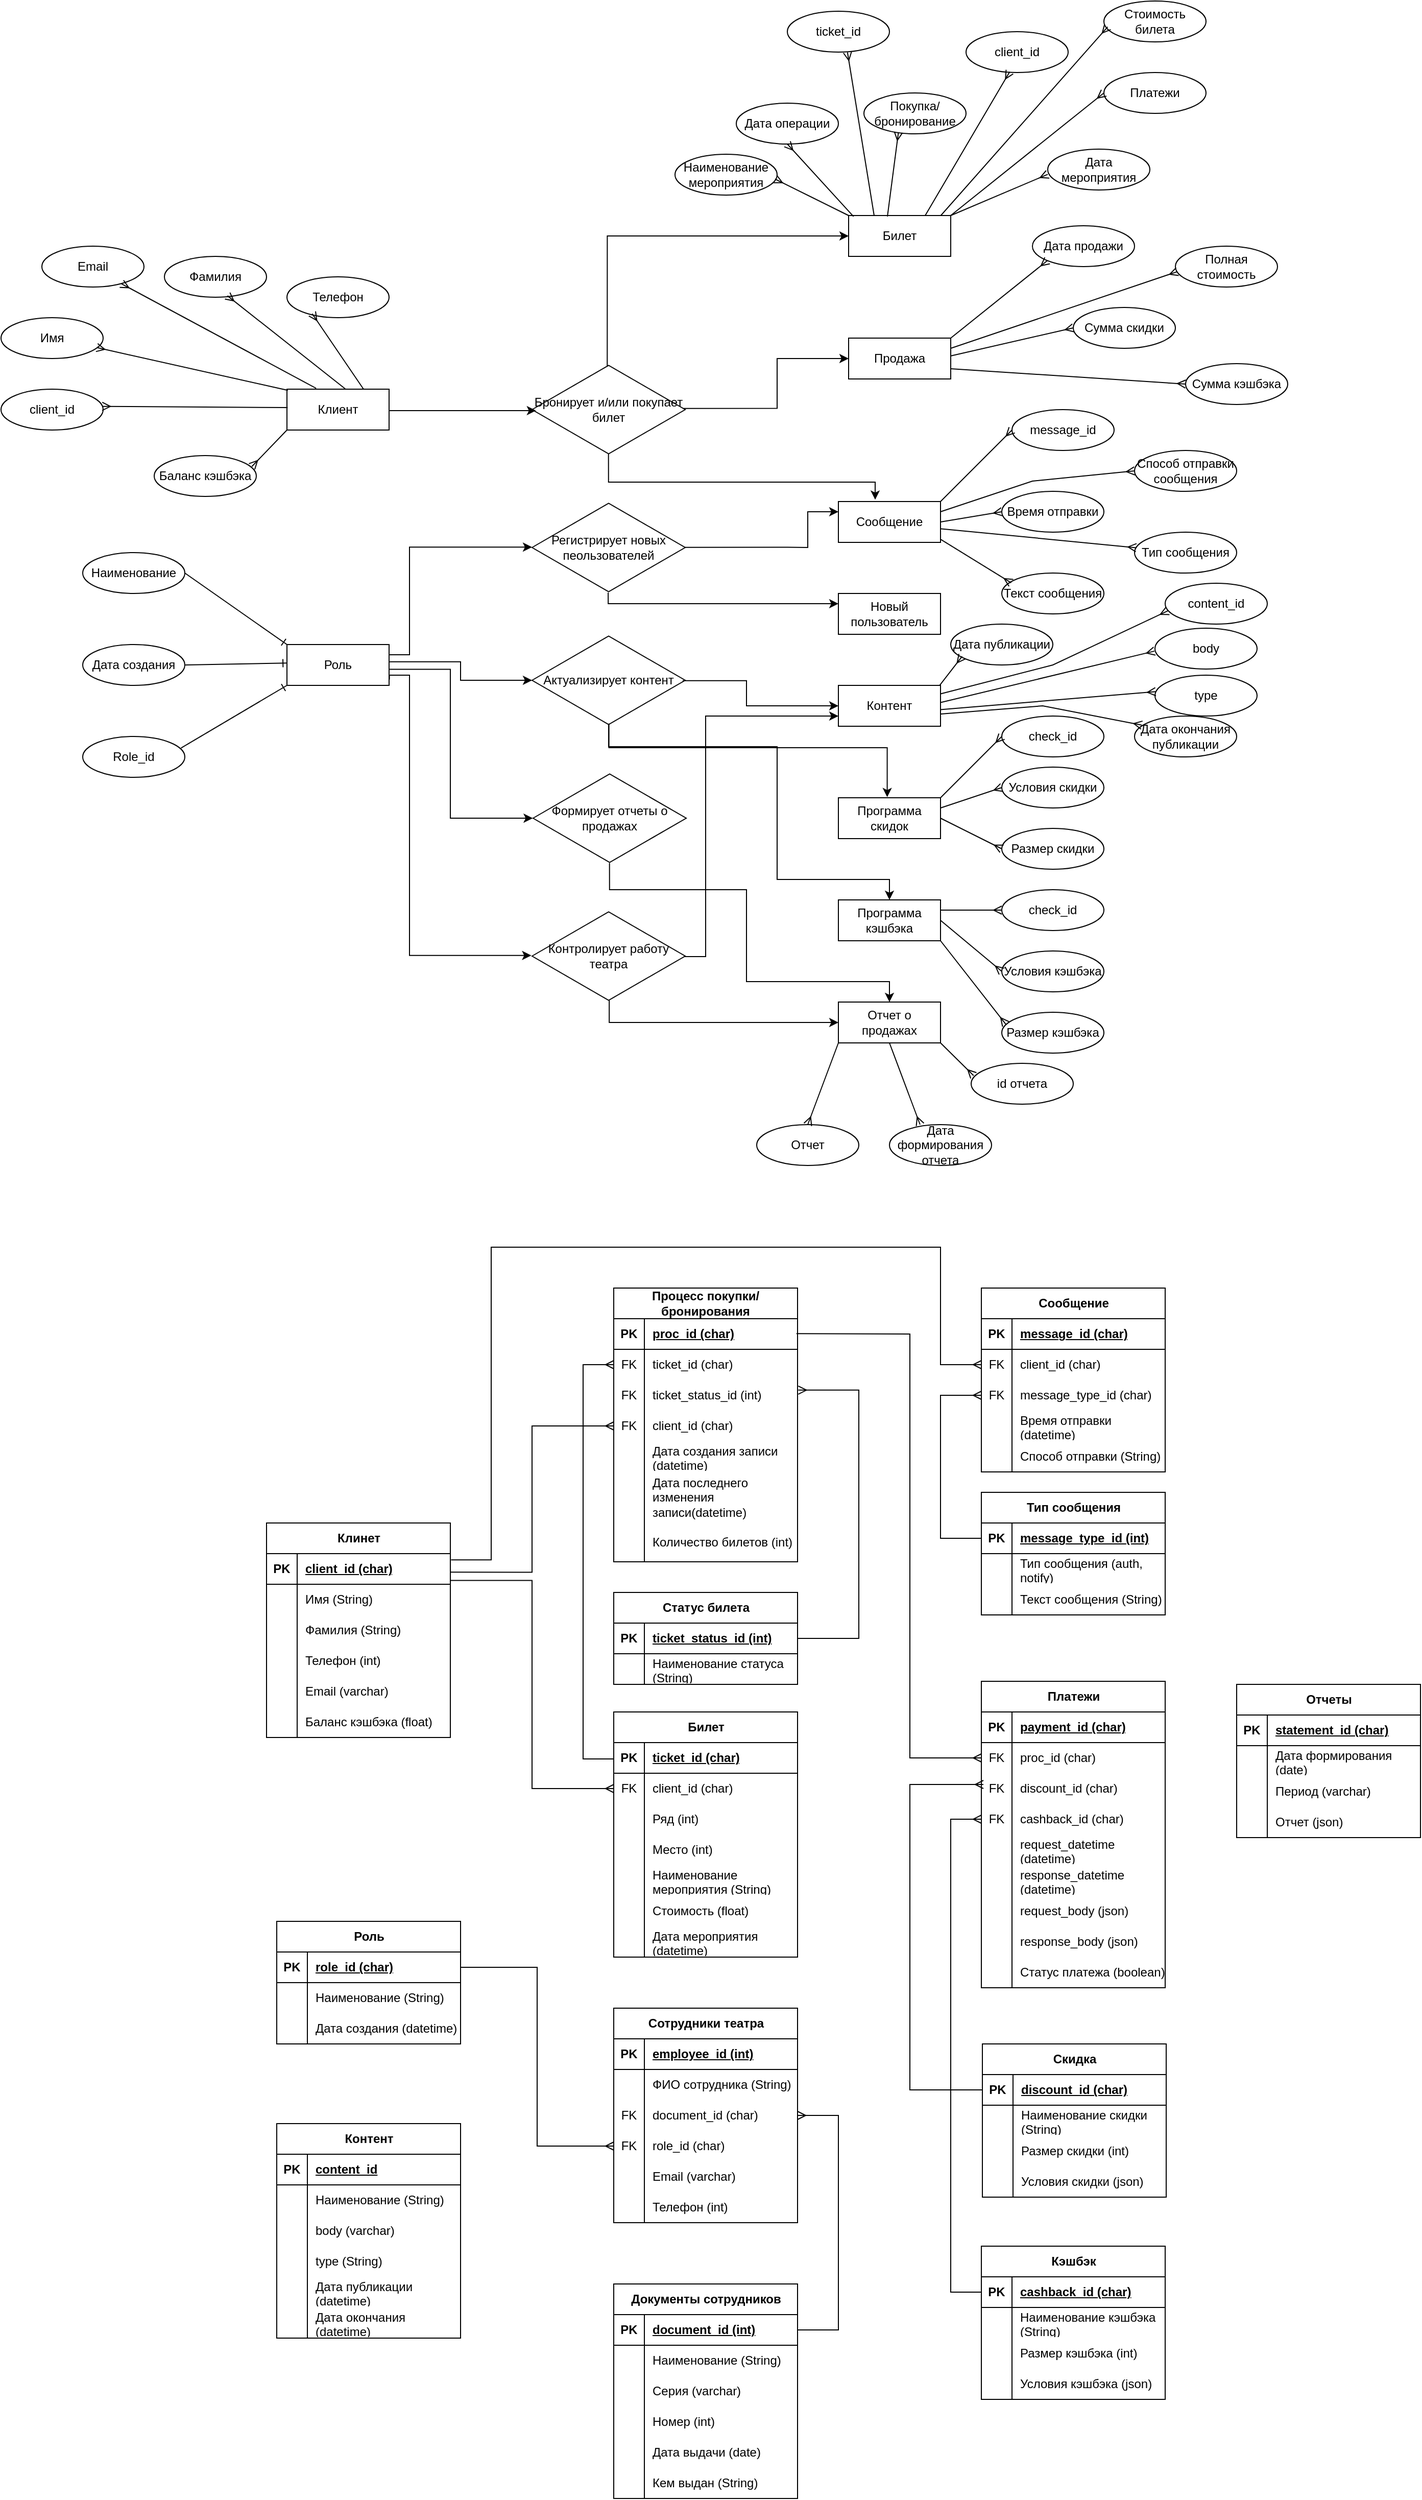<mxfile version="26.1.1">
  <diagram id="R2lEEEUBdFMjLlhIrx00" name="Page-1">
    <mxGraphModel dx="1912" dy="1719" grid="1" gridSize="10" guides="1" tooltips="1" connect="1" arrows="1" fold="1" page="1" pageScale="1" pageWidth="850" pageHeight="1100" math="0" shadow="0" extFonts="Permanent Marker^https://fonts.googleapis.com/css?family=Permanent+Marker">
      <root>
        <mxCell id="0" />
        <mxCell id="1" parent="0" />
        <mxCell id="1rP7fkY4lVl0kBXB7WDJ-3" value="Бронирует и/или покупает билет" style="html=1;whiteSpace=wrap;aspect=fixed;shape=isoRectangle;" parent="1" vertex="1">
          <mxGeometry x="390" y="115" width="150" height="90" as="geometry" />
        </mxCell>
        <mxCell id="1rP7fkY4lVl0kBXB7WDJ-4" value="Регистрирует новых пеользователей" style="html=1;whiteSpace=wrap;aspect=fixed;shape=isoRectangle;" parent="1" vertex="1">
          <mxGeometry x="390" y="250" width="150" height="90" as="geometry" />
        </mxCell>
        <mxCell id="1rP7fkY4lVl0kBXB7WDJ-10" value="Роль" style="whiteSpace=wrap;html=1;align=center;" parent="1" vertex="1">
          <mxGeometry x="150" y="390" width="100" height="40" as="geometry" />
        </mxCell>
        <mxCell id="1rP7fkY4lVl0kBXB7WDJ-11" value="Клиент" style="whiteSpace=wrap;html=1;align=center;" parent="1" vertex="1">
          <mxGeometry x="150" y="140" width="100" height="40" as="geometry" />
        </mxCell>
        <mxCell id="1rP7fkY4lVl0kBXB7WDJ-12" value="Наименование" style="ellipse;whiteSpace=wrap;html=1;align=center;" parent="1" vertex="1">
          <mxGeometry x="-50" y="300" width="100" height="40" as="geometry" />
        </mxCell>
        <mxCell id="1rP7fkY4lVl0kBXB7WDJ-13" value="Дата создания" style="ellipse;whiteSpace=wrap;html=1;align=center;" parent="1" vertex="1">
          <mxGeometry x="-50" y="390" width="100" height="40" as="geometry" />
        </mxCell>
        <mxCell id="1rP7fkY4lVl0kBXB7WDJ-14" value="Role_id" style="ellipse;whiteSpace=wrap;html=1;align=center;" parent="1" vertex="1">
          <mxGeometry x="-50" y="480" width="100" height="40" as="geometry" />
        </mxCell>
        <mxCell id="1rP7fkY4lVl0kBXB7WDJ-15" value="Актуализирует контент" style="html=1;whiteSpace=wrap;aspect=fixed;shape=isoRectangle;" parent="1" vertex="1">
          <mxGeometry x="390" y="380" width="150" height="90" as="geometry" />
        </mxCell>
        <mxCell id="1rP7fkY4lVl0kBXB7WDJ-16" value="Формирует отчеты о продажах" style="html=1;whiteSpace=wrap;aspect=fixed;shape=isoRectangle;" parent="1" vertex="1">
          <mxGeometry x="391" y="515" width="150" height="90" as="geometry" />
        </mxCell>
        <mxCell id="1rP7fkY4lVl0kBXB7WDJ-17" value="Контролирует работу театра" style="html=1;whiteSpace=wrap;aspect=fixed;shape=isoRectangle;" parent="1" vertex="1">
          <mxGeometry x="390" y="650" width="150" height="90" as="geometry" />
        </mxCell>
        <mxCell id="1rP7fkY4lVl0kBXB7WDJ-18" value="Билет" style="whiteSpace=wrap;html=1;align=center;" parent="1" vertex="1">
          <mxGeometry x="700" y="-30" width="100" height="40" as="geometry" />
        </mxCell>
        <mxCell id="1rP7fkY4lVl0kBXB7WDJ-19" value="Сообщение" style="whiteSpace=wrap;html=1;align=center;" parent="1" vertex="1">
          <mxGeometry x="690" y="250" width="100" height="40" as="geometry" />
        </mxCell>
        <mxCell id="1rP7fkY4lVl0kBXB7WDJ-20" value="Контент" style="whiteSpace=wrap;html=1;align=center;" parent="1" vertex="1">
          <mxGeometry x="690" y="430" width="100" height="40" as="geometry" />
        </mxCell>
        <mxCell id="1rP7fkY4lVl0kBXB7WDJ-21" value="Программа скидок" style="whiteSpace=wrap;html=1;align=center;" parent="1" vertex="1">
          <mxGeometry x="690" y="540" width="100" height="40" as="geometry" />
        </mxCell>
        <mxCell id="1rP7fkY4lVl0kBXB7WDJ-22" value="Отчет о продажах" style="whiteSpace=wrap;html=1;align=center;" parent="1" vertex="1">
          <mxGeometry x="690" y="740" width="100" height="40" as="geometry" />
        </mxCell>
        <mxCell id="1rP7fkY4lVl0kBXB7WDJ-23" value="client_id" style="ellipse;whiteSpace=wrap;html=1;align=center;" parent="1" vertex="1">
          <mxGeometry x="-130" y="140" width="100" height="40" as="geometry" />
        </mxCell>
        <mxCell id="1rP7fkY4lVl0kBXB7WDJ-25" value="Имя" style="ellipse;whiteSpace=wrap;html=1;align=center;" parent="1" vertex="1">
          <mxGeometry x="-130" y="70" width="100" height="40" as="geometry" />
        </mxCell>
        <mxCell id="1rP7fkY4lVl0kBXB7WDJ-26" value="Фамилия" style="ellipse;whiteSpace=wrap;html=1;align=center;" parent="1" vertex="1">
          <mxGeometry x="30" y="10" width="100" height="40" as="geometry" />
        </mxCell>
        <mxCell id="1rP7fkY4lVl0kBXB7WDJ-27" value="Телефон" style="ellipse;whiteSpace=wrap;html=1;align=center;" parent="1" vertex="1">
          <mxGeometry x="150" y="30" width="100" height="40" as="geometry" />
        </mxCell>
        <mxCell id="1rP7fkY4lVl0kBXB7WDJ-28" value="" style="fontSize=12;html=1;endArrow=ERmany;rounded=0;entryX=0.247;entryY=0.903;entryDx=0;entryDy=0;entryPerimeter=0;exitX=0.75;exitY=0;exitDx=0;exitDy=0;" parent="1" source="1rP7fkY4lVl0kBXB7WDJ-11" target="1rP7fkY4lVl0kBXB7WDJ-27" edge="1">
          <mxGeometry width="100" height="100" relative="1" as="geometry">
            <mxPoint x="270" y="220" as="sourcePoint" />
            <mxPoint x="370" y="120" as="targetPoint" />
          </mxGeometry>
        </mxCell>
        <mxCell id="1rP7fkY4lVl0kBXB7WDJ-30" value="" style="fontSize=12;html=1;endArrow=ERmany;rounded=0;entryX=0.617;entryY=0.964;entryDx=0;entryDy=0;entryPerimeter=0;exitX=0.57;exitY=-0.009;exitDx=0;exitDy=0;exitPerimeter=0;" parent="1" source="1rP7fkY4lVl0kBXB7WDJ-11" target="1rP7fkY4lVl0kBXB7WDJ-26" edge="1">
          <mxGeometry width="100" height="100" relative="1" as="geometry">
            <mxPoint x="235" y="150" as="sourcePoint" />
            <mxPoint x="285" y="86" as="targetPoint" />
          </mxGeometry>
        </mxCell>
        <mxCell id="1rP7fkY4lVl0kBXB7WDJ-31" value="" style="fontSize=12;html=1;endArrow=ERmany;rounded=0;entryX=0.938;entryY=0.732;entryDx=0;entryDy=0;entryPerimeter=0;exitX=0.009;exitY=0.029;exitDx=0;exitDy=0;exitPerimeter=0;" parent="1" source="1rP7fkY4lVl0kBXB7WDJ-11" target="1rP7fkY4lVl0kBXB7WDJ-25" edge="1">
          <mxGeometry width="100" height="100" relative="1" as="geometry">
            <mxPoint x="110" y="200" as="sourcePoint" />
            <mxPoint x="85" y="99" as="targetPoint" />
          </mxGeometry>
        </mxCell>
        <mxCell id="1rP7fkY4lVl0kBXB7WDJ-32" value="" style="fontSize=12;html=1;endArrow=ERmany;rounded=0;entryX=0.991;entryY=0.421;entryDx=0;entryDy=0;entryPerimeter=0;exitX=0.007;exitY=0.451;exitDx=0;exitDy=0;exitPerimeter=0;" parent="1" source="1rP7fkY4lVl0kBXB7WDJ-11" target="1rP7fkY4lVl0kBXB7WDJ-23" edge="1">
          <mxGeometry width="100" height="100" relative="1" as="geometry">
            <mxPoint x="195" y="150" as="sourcePoint" />
            <mxPoint x="114" y="109" as="targetPoint" />
          </mxGeometry>
        </mxCell>
        <mxCell id="1rP7fkY4lVl0kBXB7WDJ-35" style="edgeStyle=orthogonalEdgeStyle;rounded=0;orthogonalLoop=1;jettySize=auto;html=1;exitX=1;exitY=0.5;exitDx=0;exitDy=0;entryX=0.026;entryY=0.511;entryDx=0;entryDy=0;entryPerimeter=0;" parent="1" source="1rP7fkY4lVl0kBXB7WDJ-11" target="1rP7fkY4lVl0kBXB7WDJ-3" edge="1">
          <mxGeometry relative="1" as="geometry">
            <Array as="points">
              <mxPoint x="250" y="161" />
            </Array>
          </mxGeometry>
        </mxCell>
        <mxCell id="1rP7fkY4lVl0kBXB7WDJ-36" value="Email" style="ellipse;whiteSpace=wrap;html=1;align=center;" parent="1" vertex="1">
          <mxGeometry x="-90" width="100" height="40" as="geometry" />
        </mxCell>
        <mxCell id="1rP7fkY4lVl0kBXB7WDJ-37" value="" style="fontSize=12;html=1;endArrow=ERmany;rounded=0;entryX=0.781;entryY=0.922;entryDx=0;entryDy=0;entryPerimeter=0;exitX=0.286;exitY=-0.02;exitDx=0;exitDy=0;exitPerimeter=0;" parent="1" source="1rP7fkY4lVl0kBXB7WDJ-11" target="1rP7fkY4lVl0kBXB7WDJ-36" edge="1">
          <mxGeometry width="100" height="100" relative="1" as="geometry">
            <mxPoint x="217" y="150" as="sourcePoint" />
            <mxPoint x="232" y="69" as="targetPoint" />
          </mxGeometry>
        </mxCell>
        <mxCell id="1rP7fkY4lVl0kBXB7WDJ-38" value="" style="fontSize=12;html=1;endArrow=ERone;endFill=1;rounded=0;exitX=1;exitY=0.5;exitDx=0;exitDy=0;entryX=0;entryY=0;entryDx=0;entryDy=0;" parent="1" source="1rP7fkY4lVl0kBXB7WDJ-12" target="1rP7fkY4lVl0kBXB7WDJ-10" edge="1">
          <mxGeometry width="100" height="100" relative="1" as="geometry">
            <mxPoint x="260" y="410" as="sourcePoint" />
            <mxPoint x="360" y="310" as="targetPoint" />
          </mxGeometry>
        </mxCell>
        <mxCell id="1rP7fkY4lVl0kBXB7WDJ-39" value="" style="fontSize=12;html=1;endArrow=ERone;endFill=1;rounded=0;exitX=1;exitY=0.5;exitDx=0;exitDy=0;entryX=0.001;entryY=0.454;entryDx=0;entryDy=0;entryPerimeter=0;" parent="1" source="1rP7fkY4lVl0kBXB7WDJ-13" target="1rP7fkY4lVl0kBXB7WDJ-10" edge="1">
          <mxGeometry width="100" height="100" relative="1" as="geometry">
            <mxPoint x="60" y="330" as="sourcePoint" />
            <mxPoint x="160" y="400" as="targetPoint" />
          </mxGeometry>
        </mxCell>
        <mxCell id="1rP7fkY4lVl0kBXB7WDJ-40" value="" style="fontSize=12;html=1;endArrow=ERone;endFill=1;rounded=0;exitX=0.963;exitY=0.283;exitDx=0;exitDy=0;entryX=0;entryY=1;entryDx=0;entryDy=0;exitPerimeter=0;" parent="1" source="1rP7fkY4lVl0kBXB7WDJ-14" target="1rP7fkY4lVl0kBXB7WDJ-10" edge="1">
          <mxGeometry width="100" height="100" relative="1" as="geometry">
            <mxPoint x="60" y="420" as="sourcePoint" />
            <mxPoint x="158" y="419" as="targetPoint" />
          </mxGeometry>
        </mxCell>
        <mxCell id="1rP7fkY4lVl0kBXB7WDJ-41" style="edgeStyle=orthogonalEdgeStyle;rounded=0;orthogonalLoop=1;jettySize=auto;html=1;entryX=0;entryY=0.496;entryDx=0;entryDy=0;entryPerimeter=0;exitX=1;exitY=0;exitDx=0;exitDy=0;" parent="1" source="1rP7fkY4lVl0kBXB7WDJ-10" target="1rP7fkY4lVl0kBXB7WDJ-4" edge="1">
          <mxGeometry relative="1" as="geometry">
            <mxPoint x="250" y="380" as="sourcePoint" />
            <mxPoint x="364" y="351" as="targetPoint" />
            <Array as="points">
              <mxPoint x="250" y="400" />
              <mxPoint x="270" y="400" />
              <mxPoint x="270" y="295" />
            </Array>
          </mxGeometry>
        </mxCell>
        <mxCell id="1rP7fkY4lVl0kBXB7WDJ-42" style="edgeStyle=orthogonalEdgeStyle;rounded=0;orthogonalLoop=1;jettySize=auto;html=1;exitX=1;exitY=0.422;exitDx=0;exitDy=0;entryX=0;entryY=0.5;entryDx=0;entryDy=0;entryPerimeter=0;exitPerimeter=0;" parent="1" source="1rP7fkY4lVl0kBXB7WDJ-10" target="1rP7fkY4lVl0kBXB7WDJ-15" edge="1">
          <mxGeometry relative="1" as="geometry">
            <mxPoint x="230" y="460" as="sourcePoint" />
            <mxPoint x="374" y="461" as="targetPoint" />
          </mxGeometry>
        </mxCell>
        <mxCell id="1rP7fkY4lVl0kBXB7WDJ-43" style="edgeStyle=orthogonalEdgeStyle;rounded=0;orthogonalLoop=1;jettySize=auto;html=1;exitX=0.998;exitY=0.605;exitDx=0;exitDy=0;entryX=-0.002;entryY=0.493;entryDx=0;entryDy=0;entryPerimeter=0;exitPerimeter=0;" parent="1" source="1rP7fkY4lVl0kBXB7WDJ-10" target="1rP7fkY4lVl0kBXB7WDJ-16" edge="1">
          <mxGeometry relative="1" as="geometry">
            <mxPoint x="220" y="570" as="sourcePoint" />
            <mxPoint x="364" y="571" as="targetPoint" />
            <Array as="points">
              <mxPoint x="310" y="414" />
              <mxPoint x="310" y="560" />
              <mxPoint x="391" y="560" />
            </Array>
          </mxGeometry>
        </mxCell>
        <mxCell id="1rP7fkY4lVl0kBXB7WDJ-44" style="edgeStyle=orthogonalEdgeStyle;rounded=0;orthogonalLoop=1;jettySize=auto;html=1;exitX=1.003;exitY=0.855;exitDx=0;exitDy=0;entryX=-0.005;entryY=0.493;entryDx=0;entryDy=0;entryPerimeter=0;exitPerimeter=0;" parent="1" source="1rP7fkY4lVl0kBXB7WDJ-10" target="1rP7fkY4lVl0kBXB7WDJ-17" edge="1">
          <mxGeometry relative="1" as="geometry">
            <mxPoint x="250" y="420" as="sourcePoint" />
            <mxPoint x="389" y="554" as="targetPoint" />
            <Array as="points">
              <mxPoint x="250" y="420" />
              <mxPoint x="270" y="420" />
              <mxPoint x="270" y="694" />
            </Array>
          </mxGeometry>
        </mxCell>
        <mxCell id="1rP7fkY4lVl0kBXB7WDJ-45" value="ticket_id" style="ellipse;whiteSpace=wrap;html=1;align=center;" parent="1" vertex="1">
          <mxGeometry x="640" y="-230" width="100" height="40" as="geometry" />
        </mxCell>
        <mxCell id="1rP7fkY4lVl0kBXB7WDJ-46" value="client_id" style="ellipse;whiteSpace=wrap;html=1;align=center;" parent="1" vertex="1">
          <mxGeometry x="815" y="-210" width="100" height="40" as="geometry" />
        </mxCell>
        <mxCell id="1rP7fkY4lVl0kBXB7WDJ-48" value="Стоимость билета" style="ellipse;whiteSpace=wrap;html=1;align=center;" parent="1" vertex="1">
          <mxGeometry x="950" y="-240" width="100" height="40" as="geometry" />
        </mxCell>
        <mxCell id="1rP7fkY4lVl0kBXB7WDJ-49" value="Покупка/бронирование" style="ellipse;whiteSpace=wrap;html=1;align=center;" parent="1" vertex="1">
          <mxGeometry x="715" y="-150" width="100" height="40" as="geometry" />
        </mxCell>
        <mxCell id="1rP7fkY4lVl0kBXB7WDJ-50" value="Дата операции" style="ellipse;whiteSpace=wrap;html=1;align=center;" parent="1" vertex="1">
          <mxGeometry x="590" y="-140" width="100" height="40" as="geometry" />
        </mxCell>
        <mxCell id="1rP7fkY4lVl0kBXB7WDJ-51" value="Дата мероприятия" style="ellipse;whiteSpace=wrap;html=1;align=center;" parent="1" vertex="1">
          <mxGeometry x="895" y="-95" width="100" height="40" as="geometry" />
        </mxCell>
        <mxCell id="1rP7fkY4lVl0kBXB7WDJ-53" value="Клинет" style="shape=table;startSize=30;container=1;collapsible=1;childLayout=tableLayout;fixedRows=1;rowLines=0;fontStyle=1;align=center;resizeLast=1;html=1;" parent="1" vertex="1">
          <mxGeometry x="130" y="1250" width="180" height="210" as="geometry" />
        </mxCell>
        <mxCell id="1rP7fkY4lVl0kBXB7WDJ-54" value="" style="shape=tableRow;horizontal=0;startSize=0;swimlaneHead=0;swimlaneBody=0;fillColor=none;collapsible=0;dropTarget=0;points=[[0,0.5],[1,0.5]];portConstraint=eastwest;top=0;left=0;right=0;bottom=1;" parent="1rP7fkY4lVl0kBXB7WDJ-53" vertex="1">
          <mxGeometry y="30" width="180" height="30" as="geometry" />
        </mxCell>
        <mxCell id="1rP7fkY4lVl0kBXB7WDJ-55" value="PK" style="shape=partialRectangle;connectable=0;fillColor=none;top=0;left=0;bottom=0;right=0;fontStyle=1;overflow=hidden;whiteSpace=wrap;html=1;" parent="1rP7fkY4lVl0kBXB7WDJ-54" vertex="1">
          <mxGeometry width="30" height="30" as="geometry">
            <mxRectangle width="30" height="30" as="alternateBounds" />
          </mxGeometry>
        </mxCell>
        <mxCell id="1rP7fkY4lVl0kBXB7WDJ-56" value="client_id (char)" style="shape=partialRectangle;connectable=0;fillColor=none;top=0;left=0;bottom=0;right=0;align=left;spacingLeft=6;fontStyle=5;overflow=hidden;whiteSpace=wrap;html=1;" parent="1rP7fkY4lVl0kBXB7WDJ-54" vertex="1">
          <mxGeometry x="30" width="150" height="30" as="geometry">
            <mxRectangle width="150" height="30" as="alternateBounds" />
          </mxGeometry>
        </mxCell>
        <mxCell id="1rP7fkY4lVl0kBXB7WDJ-57" value="" style="shape=tableRow;horizontal=0;startSize=0;swimlaneHead=0;swimlaneBody=0;fillColor=none;collapsible=0;dropTarget=0;points=[[0,0.5],[1,0.5]];portConstraint=eastwest;top=0;left=0;right=0;bottom=0;" parent="1rP7fkY4lVl0kBXB7WDJ-53" vertex="1">
          <mxGeometry y="60" width="180" height="30" as="geometry" />
        </mxCell>
        <mxCell id="1rP7fkY4lVl0kBXB7WDJ-58" value="" style="shape=partialRectangle;connectable=0;fillColor=none;top=0;left=0;bottom=0;right=0;editable=1;overflow=hidden;whiteSpace=wrap;html=1;" parent="1rP7fkY4lVl0kBXB7WDJ-57" vertex="1">
          <mxGeometry width="30" height="30" as="geometry">
            <mxRectangle width="30" height="30" as="alternateBounds" />
          </mxGeometry>
        </mxCell>
        <mxCell id="1rP7fkY4lVl0kBXB7WDJ-59" value="Имя (String)" style="shape=partialRectangle;connectable=0;fillColor=none;top=0;left=0;bottom=0;right=0;align=left;spacingLeft=6;overflow=hidden;whiteSpace=wrap;html=1;" parent="1rP7fkY4lVl0kBXB7WDJ-57" vertex="1">
          <mxGeometry x="30" width="150" height="30" as="geometry">
            <mxRectangle width="150" height="30" as="alternateBounds" />
          </mxGeometry>
        </mxCell>
        <mxCell id="1rP7fkY4lVl0kBXB7WDJ-60" value="" style="shape=tableRow;horizontal=0;startSize=0;swimlaneHead=0;swimlaneBody=0;fillColor=none;collapsible=0;dropTarget=0;points=[[0,0.5],[1,0.5]];portConstraint=eastwest;top=0;left=0;right=0;bottom=0;" parent="1rP7fkY4lVl0kBXB7WDJ-53" vertex="1">
          <mxGeometry y="90" width="180" height="30" as="geometry" />
        </mxCell>
        <mxCell id="1rP7fkY4lVl0kBXB7WDJ-61" value="" style="shape=partialRectangle;connectable=0;fillColor=none;top=0;left=0;bottom=0;right=0;editable=1;overflow=hidden;whiteSpace=wrap;html=1;" parent="1rP7fkY4lVl0kBXB7WDJ-60" vertex="1">
          <mxGeometry width="30" height="30" as="geometry">
            <mxRectangle width="30" height="30" as="alternateBounds" />
          </mxGeometry>
        </mxCell>
        <mxCell id="1rP7fkY4lVl0kBXB7WDJ-62" value="Фамилия (String)" style="shape=partialRectangle;connectable=0;fillColor=none;top=0;left=0;bottom=0;right=0;align=left;spacingLeft=6;overflow=hidden;whiteSpace=wrap;html=1;" parent="1rP7fkY4lVl0kBXB7WDJ-60" vertex="1">
          <mxGeometry x="30" width="150" height="30" as="geometry">
            <mxRectangle width="150" height="30" as="alternateBounds" />
          </mxGeometry>
        </mxCell>
        <mxCell id="1rP7fkY4lVl0kBXB7WDJ-63" value="" style="shape=tableRow;horizontal=0;startSize=0;swimlaneHead=0;swimlaneBody=0;fillColor=none;collapsible=0;dropTarget=0;points=[[0,0.5],[1,0.5]];portConstraint=eastwest;top=0;left=0;right=0;bottom=0;" parent="1rP7fkY4lVl0kBXB7WDJ-53" vertex="1">
          <mxGeometry y="120" width="180" height="30" as="geometry" />
        </mxCell>
        <mxCell id="1rP7fkY4lVl0kBXB7WDJ-64" value="" style="shape=partialRectangle;connectable=0;fillColor=none;top=0;left=0;bottom=0;right=0;editable=1;overflow=hidden;whiteSpace=wrap;html=1;" parent="1rP7fkY4lVl0kBXB7WDJ-63" vertex="1">
          <mxGeometry width="30" height="30" as="geometry">
            <mxRectangle width="30" height="30" as="alternateBounds" />
          </mxGeometry>
        </mxCell>
        <mxCell id="1rP7fkY4lVl0kBXB7WDJ-65" value="Телефон (int)" style="shape=partialRectangle;connectable=0;fillColor=none;top=0;left=0;bottom=0;right=0;align=left;spacingLeft=6;overflow=hidden;whiteSpace=wrap;html=1;" parent="1rP7fkY4lVl0kBXB7WDJ-63" vertex="1">
          <mxGeometry x="30" width="150" height="30" as="geometry">
            <mxRectangle width="150" height="30" as="alternateBounds" />
          </mxGeometry>
        </mxCell>
        <mxCell id="1rP7fkY4lVl0kBXB7WDJ-66" value="" style="shape=tableRow;horizontal=0;startSize=0;swimlaneHead=0;swimlaneBody=0;fillColor=none;collapsible=0;dropTarget=0;points=[[0,0.5],[1,0.5]];portConstraint=eastwest;top=0;left=0;right=0;bottom=0;" parent="1rP7fkY4lVl0kBXB7WDJ-53" vertex="1">
          <mxGeometry y="150" width="180" height="30" as="geometry" />
        </mxCell>
        <mxCell id="1rP7fkY4lVl0kBXB7WDJ-67" value="" style="shape=partialRectangle;connectable=0;fillColor=none;top=0;left=0;bottom=0;right=0;editable=1;overflow=hidden;whiteSpace=wrap;html=1;" parent="1rP7fkY4lVl0kBXB7WDJ-66" vertex="1">
          <mxGeometry width="30" height="30" as="geometry">
            <mxRectangle width="30" height="30" as="alternateBounds" />
          </mxGeometry>
        </mxCell>
        <mxCell id="1rP7fkY4lVl0kBXB7WDJ-68" value="Email (varchar)" style="shape=partialRectangle;connectable=0;fillColor=none;top=0;left=0;bottom=0;right=0;align=left;spacingLeft=6;overflow=hidden;whiteSpace=wrap;html=1;" parent="1rP7fkY4lVl0kBXB7WDJ-66" vertex="1">
          <mxGeometry x="30" width="150" height="30" as="geometry">
            <mxRectangle width="150" height="30" as="alternateBounds" />
          </mxGeometry>
        </mxCell>
        <mxCell id="1rP7fkY4lVl0kBXB7WDJ-329" value="" style="shape=tableRow;horizontal=0;startSize=0;swimlaneHead=0;swimlaneBody=0;fillColor=none;collapsible=0;dropTarget=0;points=[[0,0.5],[1,0.5]];portConstraint=eastwest;top=0;left=0;right=0;bottom=0;" parent="1rP7fkY4lVl0kBXB7WDJ-53" vertex="1">
          <mxGeometry y="180" width="180" height="30" as="geometry" />
        </mxCell>
        <mxCell id="1rP7fkY4lVl0kBXB7WDJ-330" value="" style="shape=partialRectangle;connectable=0;fillColor=none;top=0;left=0;bottom=0;right=0;editable=1;overflow=hidden;whiteSpace=wrap;html=1;" parent="1rP7fkY4lVl0kBXB7WDJ-329" vertex="1">
          <mxGeometry width="30" height="30" as="geometry">
            <mxRectangle width="30" height="30" as="alternateBounds" />
          </mxGeometry>
        </mxCell>
        <mxCell id="1rP7fkY4lVl0kBXB7WDJ-331" value="Баланс кэшбэка (float)" style="shape=partialRectangle;connectable=0;fillColor=none;top=0;left=0;bottom=0;right=0;align=left;spacingLeft=6;overflow=hidden;whiteSpace=wrap;html=1;" parent="1rP7fkY4lVl0kBXB7WDJ-329" vertex="1">
          <mxGeometry x="30" width="150" height="30" as="geometry">
            <mxRectangle width="150" height="30" as="alternateBounds" />
          </mxGeometry>
        </mxCell>
        <mxCell id="1rP7fkY4lVl0kBXB7WDJ-69" value="Роль" style="shape=table;startSize=30;container=1;collapsible=1;childLayout=tableLayout;fixedRows=1;rowLines=0;fontStyle=1;align=center;resizeLast=1;html=1;" parent="1" vertex="1">
          <mxGeometry x="140" y="1640" width="180" height="120" as="geometry" />
        </mxCell>
        <mxCell id="1rP7fkY4lVl0kBXB7WDJ-70" value="" style="shape=tableRow;horizontal=0;startSize=0;swimlaneHead=0;swimlaneBody=0;fillColor=none;collapsible=0;dropTarget=0;points=[[0,0.5],[1,0.5]];portConstraint=eastwest;top=0;left=0;right=0;bottom=1;" parent="1rP7fkY4lVl0kBXB7WDJ-69" vertex="1">
          <mxGeometry y="30" width="180" height="30" as="geometry" />
        </mxCell>
        <mxCell id="1rP7fkY4lVl0kBXB7WDJ-71" value="PK" style="shape=partialRectangle;connectable=0;fillColor=none;top=0;left=0;bottom=0;right=0;fontStyle=1;overflow=hidden;whiteSpace=wrap;html=1;" parent="1rP7fkY4lVl0kBXB7WDJ-70" vertex="1">
          <mxGeometry width="30" height="30" as="geometry">
            <mxRectangle width="30" height="30" as="alternateBounds" />
          </mxGeometry>
        </mxCell>
        <mxCell id="1rP7fkY4lVl0kBXB7WDJ-72" value="role_id (char)" style="shape=partialRectangle;connectable=0;fillColor=none;top=0;left=0;bottom=0;right=0;align=left;spacingLeft=6;fontStyle=5;overflow=hidden;whiteSpace=wrap;html=1;" parent="1rP7fkY4lVl0kBXB7WDJ-70" vertex="1">
          <mxGeometry x="30" width="150" height="30" as="geometry">
            <mxRectangle width="150" height="30" as="alternateBounds" />
          </mxGeometry>
        </mxCell>
        <mxCell id="1rP7fkY4lVl0kBXB7WDJ-73" value="" style="shape=tableRow;horizontal=0;startSize=0;swimlaneHead=0;swimlaneBody=0;fillColor=none;collapsible=0;dropTarget=0;points=[[0,0.5],[1,0.5]];portConstraint=eastwest;top=0;left=0;right=0;bottom=0;" parent="1rP7fkY4lVl0kBXB7WDJ-69" vertex="1">
          <mxGeometry y="60" width="180" height="30" as="geometry" />
        </mxCell>
        <mxCell id="1rP7fkY4lVl0kBXB7WDJ-74" value="" style="shape=partialRectangle;connectable=0;fillColor=none;top=0;left=0;bottom=0;right=0;editable=1;overflow=hidden;whiteSpace=wrap;html=1;" parent="1rP7fkY4lVl0kBXB7WDJ-73" vertex="1">
          <mxGeometry width="30" height="30" as="geometry">
            <mxRectangle width="30" height="30" as="alternateBounds" />
          </mxGeometry>
        </mxCell>
        <mxCell id="1rP7fkY4lVl0kBXB7WDJ-75" value="Наименование (String)" style="shape=partialRectangle;connectable=0;fillColor=none;top=0;left=0;bottom=0;right=0;align=left;spacingLeft=6;overflow=hidden;whiteSpace=wrap;html=1;" parent="1rP7fkY4lVl0kBXB7WDJ-73" vertex="1">
          <mxGeometry x="30" width="150" height="30" as="geometry">
            <mxRectangle width="150" height="30" as="alternateBounds" />
          </mxGeometry>
        </mxCell>
        <mxCell id="1rP7fkY4lVl0kBXB7WDJ-76" value="" style="shape=tableRow;horizontal=0;startSize=0;swimlaneHead=0;swimlaneBody=0;fillColor=none;collapsible=0;dropTarget=0;points=[[0,0.5],[1,0.5]];portConstraint=eastwest;top=0;left=0;right=0;bottom=0;" parent="1rP7fkY4lVl0kBXB7WDJ-69" vertex="1">
          <mxGeometry y="90" width="180" height="30" as="geometry" />
        </mxCell>
        <mxCell id="1rP7fkY4lVl0kBXB7WDJ-77" value="" style="shape=partialRectangle;connectable=0;fillColor=none;top=0;left=0;bottom=0;right=0;editable=1;overflow=hidden;whiteSpace=wrap;html=1;" parent="1rP7fkY4lVl0kBXB7WDJ-76" vertex="1">
          <mxGeometry width="30" height="30" as="geometry">
            <mxRectangle width="30" height="30" as="alternateBounds" />
          </mxGeometry>
        </mxCell>
        <mxCell id="1rP7fkY4lVl0kBXB7WDJ-78" value="Дата создания (datetime)" style="shape=partialRectangle;connectable=0;fillColor=none;top=0;left=0;bottom=0;right=0;align=left;spacingLeft=6;overflow=hidden;whiteSpace=wrap;html=1;" parent="1rP7fkY4lVl0kBXB7WDJ-76" vertex="1">
          <mxGeometry x="30" width="150" height="30" as="geometry">
            <mxRectangle width="150" height="30" as="alternateBounds" />
          </mxGeometry>
        </mxCell>
        <mxCell id="1rP7fkY4lVl0kBXB7WDJ-85" value="Билет" style="shape=table;startSize=30;container=1;collapsible=1;childLayout=tableLayout;fixedRows=1;rowLines=0;fontStyle=1;align=center;resizeLast=1;html=1;" parent="1" vertex="1">
          <mxGeometry x="470" y="1435" width="180" height="240" as="geometry" />
        </mxCell>
        <mxCell id="1rP7fkY4lVl0kBXB7WDJ-86" value="" style="shape=tableRow;horizontal=0;startSize=0;swimlaneHead=0;swimlaneBody=0;fillColor=none;collapsible=0;dropTarget=0;points=[[0,0.5],[1,0.5]];portConstraint=eastwest;top=0;left=0;right=0;bottom=1;" parent="1rP7fkY4lVl0kBXB7WDJ-85" vertex="1">
          <mxGeometry y="30" width="180" height="30" as="geometry" />
        </mxCell>
        <mxCell id="1rP7fkY4lVl0kBXB7WDJ-87" value="PK" style="shape=partialRectangle;connectable=0;fillColor=none;top=0;left=0;bottom=0;right=0;fontStyle=1;overflow=hidden;whiteSpace=wrap;html=1;" parent="1rP7fkY4lVl0kBXB7WDJ-86" vertex="1">
          <mxGeometry width="30" height="30" as="geometry">
            <mxRectangle width="30" height="30" as="alternateBounds" />
          </mxGeometry>
        </mxCell>
        <mxCell id="1rP7fkY4lVl0kBXB7WDJ-88" value="ticket_id (char)" style="shape=partialRectangle;connectable=0;fillColor=none;top=0;left=0;bottom=0;right=0;align=left;spacingLeft=6;fontStyle=5;overflow=hidden;whiteSpace=wrap;html=1;" parent="1rP7fkY4lVl0kBXB7WDJ-86" vertex="1">
          <mxGeometry x="30" width="150" height="30" as="geometry">
            <mxRectangle width="150" height="30" as="alternateBounds" />
          </mxGeometry>
        </mxCell>
        <mxCell id="1rP7fkY4lVl0kBXB7WDJ-89" value="" style="shape=tableRow;horizontal=0;startSize=0;swimlaneHead=0;swimlaneBody=0;fillColor=none;collapsible=0;dropTarget=0;points=[[0,0.5],[1,0.5]];portConstraint=eastwest;top=0;left=0;right=0;bottom=0;" parent="1rP7fkY4lVl0kBXB7WDJ-85" vertex="1">
          <mxGeometry y="60" width="180" height="30" as="geometry" />
        </mxCell>
        <mxCell id="1rP7fkY4lVl0kBXB7WDJ-90" value="FK" style="shape=partialRectangle;connectable=0;fillColor=none;top=0;left=0;bottom=0;right=0;editable=1;overflow=hidden;whiteSpace=wrap;html=1;" parent="1rP7fkY4lVl0kBXB7WDJ-89" vertex="1">
          <mxGeometry width="30" height="30" as="geometry">
            <mxRectangle width="30" height="30" as="alternateBounds" />
          </mxGeometry>
        </mxCell>
        <mxCell id="1rP7fkY4lVl0kBXB7WDJ-91" value="client_id (char)" style="shape=partialRectangle;connectable=0;fillColor=none;top=0;left=0;bottom=0;right=0;align=left;spacingLeft=6;overflow=hidden;whiteSpace=wrap;html=1;" parent="1rP7fkY4lVl0kBXB7WDJ-89" vertex="1">
          <mxGeometry x="30" width="150" height="30" as="geometry">
            <mxRectangle width="150" height="30" as="alternateBounds" />
          </mxGeometry>
        </mxCell>
        <mxCell id="1rP7fkY4lVl0kBXB7WDJ-147" value="" style="shape=tableRow;horizontal=0;startSize=0;swimlaneHead=0;swimlaneBody=0;fillColor=none;collapsible=0;dropTarget=0;points=[[0,0.5],[1,0.5]];portConstraint=eastwest;top=0;left=0;right=0;bottom=0;" parent="1rP7fkY4lVl0kBXB7WDJ-85" vertex="1">
          <mxGeometry y="90" width="180" height="30" as="geometry" />
        </mxCell>
        <mxCell id="1rP7fkY4lVl0kBXB7WDJ-148" value="" style="shape=partialRectangle;connectable=0;fillColor=none;top=0;left=0;bottom=0;right=0;editable=1;overflow=hidden;whiteSpace=wrap;html=1;" parent="1rP7fkY4lVl0kBXB7WDJ-147" vertex="1">
          <mxGeometry width="30" height="30" as="geometry">
            <mxRectangle width="30" height="30" as="alternateBounds" />
          </mxGeometry>
        </mxCell>
        <mxCell id="1rP7fkY4lVl0kBXB7WDJ-149" value="Ряд (int)" style="shape=partialRectangle;connectable=0;fillColor=none;top=0;left=0;bottom=0;right=0;align=left;spacingLeft=6;overflow=hidden;whiteSpace=wrap;html=1;" parent="1rP7fkY4lVl0kBXB7WDJ-147" vertex="1">
          <mxGeometry x="30" width="150" height="30" as="geometry">
            <mxRectangle width="150" height="30" as="alternateBounds" />
          </mxGeometry>
        </mxCell>
        <mxCell id="1rP7fkY4lVl0kBXB7WDJ-150" value="" style="shape=tableRow;horizontal=0;startSize=0;swimlaneHead=0;swimlaneBody=0;fillColor=none;collapsible=0;dropTarget=0;points=[[0,0.5],[1,0.5]];portConstraint=eastwest;top=0;left=0;right=0;bottom=0;" parent="1rP7fkY4lVl0kBXB7WDJ-85" vertex="1">
          <mxGeometry y="120" width="180" height="30" as="geometry" />
        </mxCell>
        <mxCell id="1rP7fkY4lVl0kBXB7WDJ-151" value="" style="shape=partialRectangle;connectable=0;fillColor=none;top=0;left=0;bottom=0;right=0;editable=1;overflow=hidden;whiteSpace=wrap;html=1;" parent="1rP7fkY4lVl0kBXB7WDJ-150" vertex="1">
          <mxGeometry width="30" height="30" as="geometry">
            <mxRectangle width="30" height="30" as="alternateBounds" />
          </mxGeometry>
        </mxCell>
        <mxCell id="1rP7fkY4lVl0kBXB7WDJ-152" value="Место (int)" style="shape=partialRectangle;connectable=0;fillColor=none;top=0;left=0;bottom=0;right=0;align=left;spacingLeft=6;overflow=hidden;whiteSpace=wrap;html=1;" parent="1rP7fkY4lVl0kBXB7WDJ-150" vertex="1">
          <mxGeometry x="30" width="150" height="30" as="geometry">
            <mxRectangle width="150" height="30" as="alternateBounds" />
          </mxGeometry>
        </mxCell>
        <mxCell id="1rP7fkY4lVl0kBXB7WDJ-92" value="" style="shape=tableRow;horizontal=0;startSize=0;swimlaneHead=0;swimlaneBody=0;fillColor=none;collapsible=0;dropTarget=0;points=[[0,0.5],[1,0.5]];portConstraint=eastwest;top=0;left=0;right=0;bottom=0;" parent="1rP7fkY4lVl0kBXB7WDJ-85" vertex="1">
          <mxGeometry y="150" width="180" height="30" as="geometry" />
        </mxCell>
        <mxCell id="1rP7fkY4lVl0kBXB7WDJ-93" value="" style="shape=partialRectangle;connectable=0;fillColor=none;top=0;left=0;bottom=0;right=0;editable=1;overflow=hidden;whiteSpace=wrap;html=1;" parent="1rP7fkY4lVl0kBXB7WDJ-92" vertex="1">
          <mxGeometry width="30" height="30" as="geometry">
            <mxRectangle width="30" height="30" as="alternateBounds" />
          </mxGeometry>
        </mxCell>
        <mxCell id="1rP7fkY4lVl0kBXB7WDJ-94" value="Наименование мероприятия (String)" style="shape=partialRectangle;connectable=0;fillColor=none;top=0;left=0;bottom=0;right=0;align=left;spacingLeft=6;overflow=hidden;whiteSpace=wrap;html=1;" parent="1rP7fkY4lVl0kBXB7WDJ-92" vertex="1">
          <mxGeometry x="30" width="150" height="30" as="geometry">
            <mxRectangle width="150" height="30" as="alternateBounds" />
          </mxGeometry>
        </mxCell>
        <mxCell id="1rP7fkY4lVl0kBXB7WDJ-95" value="" style="shape=tableRow;horizontal=0;startSize=0;swimlaneHead=0;swimlaneBody=0;fillColor=none;collapsible=0;dropTarget=0;points=[[0,0.5],[1,0.5]];portConstraint=eastwest;top=0;left=0;right=0;bottom=0;" parent="1rP7fkY4lVl0kBXB7WDJ-85" vertex="1">
          <mxGeometry y="180" width="180" height="30" as="geometry" />
        </mxCell>
        <mxCell id="1rP7fkY4lVl0kBXB7WDJ-96" value="" style="shape=partialRectangle;connectable=0;fillColor=none;top=0;left=0;bottom=0;right=0;editable=1;overflow=hidden;whiteSpace=wrap;html=1;" parent="1rP7fkY4lVl0kBXB7WDJ-95" vertex="1">
          <mxGeometry width="30" height="30" as="geometry">
            <mxRectangle width="30" height="30" as="alternateBounds" />
          </mxGeometry>
        </mxCell>
        <mxCell id="1rP7fkY4lVl0kBXB7WDJ-97" value="Стоимость (float)" style="shape=partialRectangle;connectable=0;fillColor=none;top=0;left=0;bottom=0;right=0;align=left;spacingLeft=6;overflow=hidden;whiteSpace=wrap;html=1;" parent="1rP7fkY4lVl0kBXB7WDJ-95" vertex="1">
          <mxGeometry x="30" width="150" height="30" as="geometry">
            <mxRectangle width="150" height="30" as="alternateBounds" />
          </mxGeometry>
        </mxCell>
        <mxCell id="1rP7fkY4lVl0kBXB7WDJ-98" value="" style="shape=tableRow;horizontal=0;startSize=0;swimlaneHead=0;swimlaneBody=0;fillColor=none;collapsible=0;dropTarget=0;points=[[0,0.5],[1,0.5]];portConstraint=eastwest;top=0;left=0;right=0;bottom=0;" parent="1rP7fkY4lVl0kBXB7WDJ-85" vertex="1">
          <mxGeometry y="210" width="180" height="30" as="geometry" />
        </mxCell>
        <mxCell id="1rP7fkY4lVl0kBXB7WDJ-99" value="" style="shape=partialRectangle;connectable=0;fillColor=none;top=0;left=0;bottom=0;right=0;editable=1;overflow=hidden;whiteSpace=wrap;html=1;" parent="1rP7fkY4lVl0kBXB7WDJ-98" vertex="1">
          <mxGeometry width="30" height="30" as="geometry">
            <mxRectangle width="30" height="30" as="alternateBounds" />
          </mxGeometry>
        </mxCell>
        <mxCell id="1rP7fkY4lVl0kBXB7WDJ-100" value="Дата мероприятия (datetime)" style="shape=partialRectangle;connectable=0;fillColor=none;top=0;left=0;bottom=0;right=0;align=left;spacingLeft=6;overflow=hidden;whiteSpace=wrap;html=1;" parent="1rP7fkY4lVl0kBXB7WDJ-98" vertex="1">
          <mxGeometry x="30" width="150" height="30" as="geometry">
            <mxRectangle width="150" height="30" as="alternateBounds" />
          </mxGeometry>
        </mxCell>
        <mxCell id="1rP7fkY4lVl0kBXB7WDJ-101" value="" style="fontSize=12;html=1;endArrow=ERmany;rounded=0;entryX=0;entryY=0.5;entryDx=0;entryDy=0;exitX=1.002;exitY=0.876;exitDx=0;exitDy=0;edgeStyle=orthogonalEdgeStyle;exitPerimeter=0;" parent="1" source="1rP7fkY4lVl0kBXB7WDJ-54" target="1rP7fkY4lVl0kBXB7WDJ-89" edge="1">
          <mxGeometry width="100" height="100" relative="1" as="geometry">
            <mxPoint x="595" y="931" as="sourcePoint" />
            <mxPoint x="480" y="840" as="targetPoint" />
          </mxGeometry>
        </mxCell>
        <mxCell id="1rP7fkY4lVl0kBXB7WDJ-102" value="Наименование мероприятия" style="ellipse;whiteSpace=wrap;html=1;align=center;" parent="1" vertex="1">
          <mxGeometry x="530" y="-90" width="100" height="40" as="geometry" />
        </mxCell>
        <mxCell id="1rP7fkY4lVl0kBXB7WDJ-106" value="Сотрудники театра" style="shape=table;startSize=30;container=1;collapsible=1;childLayout=tableLayout;fixedRows=1;rowLines=0;fontStyle=1;align=center;resizeLast=1;html=1;" parent="1" vertex="1">
          <mxGeometry x="470" y="1725" width="180" height="210" as="geometry" />
        </mxCell>
        <mxCell id="1rP7fkY4lVl0kBXB7WDJ-107" value="" style="shape=tableRow;horizontal=0;startSize=0;swimlaneHead=0;swimlaneBody=0;fillColor=none;collapsible=0;dropTarget=0;points=[[0,0.5],[1,0.5]];portConstraint=eastwest;top=0;left=0;right=0;bottom=1;" parent="1rP7fkY4lVl0kBXB7WDJ-106" vertex="1">
          <mxGeometry y="30" width="180" height="30" as="geometry" />
        </mxCell>
        <mxCell id="1rP7fkY4lVl0kBXB7WDJ-108" value="PK" style="shape=partialRectangle;connectable=0;fillColor=none;top=0;left=0;bottom=0;right=0;fontStyle=1;overflow=hidden;whiteSpace=wrap;html=1;" parent="1rP7fkY4lVl0kBXB7WDJ-107" vertex="1">
          <mxGeometry width="30" height="30" as="geometry">
            <mxRectangle width="30" height="30" as="alternateBounds" />
          </mxGeometry>
        </mxCell>
        <mxCell id="1rP7fkY4lVl0kBXB7WDJ-109" value="employee_id (int)" style="shape=partialRectangle;connectable=0;fillColor=none;top=0;left=0;bottom=0;right=0;align=left;spacingLeft=6;fontStyle=5;overflow=hidden;whiteSpace=wrap;html=1;" parent="1rP7fkY4lVl0kBXB7WDJ-107" vertex="1">
          <mxGeometry x="30" width="150" height="30" as="geometry">
            <mxRectangle width="150" height="30" as="alternateBounds" />
          </mxGeometry>
        </mxCell>
        <mxCell id="1rP7fkY4lVl0kBXB7WDJ-113" value="" style="shape=tableRow;horizontal=0;startSize=0;swimlaneHead=0;swimlaneBody=0;fillColor=none;collapsible=0;dropTarget=0;points=[[0,0.5],[1,0.5]];portConstraint=eastwest;top=0;left=0;right=0;bottom=0;" parent="1rP7fkY4lVl0kBXB7WDJ-106" vertex="1">
          <mxGeometry y="60" width="180" height="30" as="geometry" />
        </mxCell>
        <mxCell id="1rP7fkY4lVl0kBXB7WDJ-114" value="" style="shape=partialRectangle;connectable=0;fillColor=none;top=0;left=0;bottom=0;right=0;editable=1;overflow=hidden;whiteSpace=wrap;html=1;" parent="1rP7fkY4lVl0kBXB7WDJ-113" vertex="1">
          <mxGeometry width="30" height="30" as="geometry">
            <mxRectangle width="30" height="30" as="alternateBounds" />
          </mxGeometry>
        </mxCell>
        <mxCell id="1rP7fkY4lVl0kBXB7WDJ-115" value="ФИО сотрудника (String)" style="shape=partialRectangle;connectable=0;fillColor=none;top=0;left=0;bottom=0;right=0;align=left;spacingLeft=6;overflow=hidden;whiteSpace=wrap;html=1;" parent="1rP7fkY4lVl0kBXB7WDJ-113" vertex="1">
          <mxGeometry x="30" width="150" height="30" as="geometry">
            <mxRectangle width="150" height="30" as="alternateBounds" />
          </mxGeometry>
        </mxCell>
        <mxCell id="1rP7fkY4lVl0kBXB7WDJ-122" value="" style="shape=tableRow;horizontal=0;startSize=0;swimlaneHead=0;swimlaneBody=0;fillColor=none;collapsible=0;dropTarget=0;points=[[0,0.5],[1,0.5]];portConstraint=eastwest;top=0;left=0;right=0;bottom=0;" parent="1rP7fkY4lVl0kBXB7WDJ-106" vertex="1">
          <mxGeometry y="90" width="180" height="30" as="geometry" />
        </mxCell>
        <mxCell id="1rP7fkY4lVl0kBXB7WDJ-123" value="FK" style="shape=partialRectangle;connectable=0;fillColor=none;top=0;left=0;bottom=0;right=0;editable=1;overflow=hidden;whiteSpace=wrap;html=1;" parent="1rP7fkY4lVl0kBXB7WDJ-122" vertex="1">
          <mxGeometry width="30" height="30" as="geometry">
            <mxRectangle width="30" height="30" as="alternateBounds" />
          </mxGeometry>
        </mxCell>
        <mxCell id="1rP7fkY4lVl0kBXB7WDJ-124" value="document_id (char)" style="shape=partialRectangle;connectable=0;fillColor=none;top=0;left=0;bottom=0;right=0;align=left;spacingLeft=6;overflow=hidden;whiteSpace=wrap;html=1;" parent="1rP7fkY4lVl0kBXB7WDJ-122" vertex="1">
          <mxGeometry x="30" width="150" height="30" as="geometry">
            <mxRectangle width="150" height="30" as="alternateBounds" />
          </mxGeometry>
        </mxCell>
        <mxCell id="1rP7fkY4lVl0kBXB7WDJ-110" value="" style="shape=tableRow;horizontal=0;startSize=0;swimlaneHead=0;swimlaneBody=0;fillColor=none;collapsible=0;dropTarget=0;points=[[0,0.5],[1,0.5]];portConstraint=eastwest;top=0;left=0;right=0;bottom=0;" parent="1rP7fkY4lVl0kBXB7WDJ-106" vertex="1">
          <mxGeometry y="120" width="180" height="30" as="geometry" />
        </mxCell>
        <mxCell id="1rP7fkY4lVl0kBXB7WDJ-111" value="FK" style="shape=partialRectangle;connectable=0;fillColor=none;top=0;left=0;bottom=0;right=0;editable=1;overflow=hidden;whiteSpace=wrap;html=1;" parent="1rP7fkY4lVl0kBXB7WDJ-110" vertex="1">
          <mxGeometry width="30" height="30" as="geometry">
            <mxRectangle width="30" height="30" as="alternateBounds" />
          </mxGeometry>
        </mxCell>
        <mxCell id="1rP7fkY4lVl0kBXB7WDJ-112" value="role_id (char)" style="shape=partialRectangle;connectable=0;fillColor=none;top=0;left=0;bottom=0;right=0;align=left;spacingLeft=6;overflow=hidden;whiteSpace=wrap;html=1;" parent="1rP7fkY4lVl0kBXB7WDJ-110" vertex="1">
          <mxGeometry x="30" width="150" height="30" as="geometry">
            <mxRectangle width="150" height="30" as="alternateBounds" />
          </mxGeometry>
        </mxCell>
        <mxCell id="1rP7fkY4lVl0kBXB7WDJ-116" value="" style="shape=tableRow;horizontal=0;startSize=0;swimlaneHead=0;swimlaneBody=0;fillColor=none;collapsible=0;dropTarget=0;points=[[0,0.5],[1,0.5]];portConstraint=eastwest;top=0;left=0;right=0;bottom=0;" parent="1rP7fkY4lVl0kBXB7WDJ-106" vertex="1">
          <mxGeometry y="150" width="180" height="30" as="geometry" />
        </mxCell>
        <mxCell id="1rP7fkY4lVl0kBXB7WDJ-117" value="" style="shape=partialRectangle;connectable=0;fillColor=none;top=0;left=0;bottom=0;right=0;editable=1;overflow=hidden;whiteSpace=wrap;html=1;" parent="1rP7fkY4lVl0kBXB7WDJ-116" vertex="1">
          <mxGeometry width="30" height="30" as="geometry">
            <mxRectangle width="30" height="30" as="alternateBounds" />
          </mxGeometry>
        </mxCell>
        <mxCell id="1rP7fkY4lVl0kBXB7WDJ-118" value="Email (varchar)" style="shape=partialRectangle;connectable=0;fillColor=none;top=0;left=0;bottom=0;right=0;align=left;spacingLeft=6;overflow=hidden;whiteSpace=wrap;html=1;" parent="1rP7fkY4lVl0kBXB7WDJ-116" vertex="1">
          <mxGeometry x="30" width="150" height="30" as="geometry">
            <mxRectangle width="150" height="30" as="alternateBounds" />
          </mxGeometry>
        </mxCell>
        <mxCell id="1rP7fkY4lVl0kBXB7WDJ-119" value="" style="shape=tableRow;horizontal=0;startSize=0;swimlaneHead=0;swimlaneBody=0;fillColor=none;collapsible=0;dropTarget=0;points=[[0,0.5],[1,0.5]];portConstraint=eastwest;top=0;left=0;right=0;bottom=0;" parent="1rP7fkY4lVl0kBXB7WDJ-106" vertex="1">
          <mxGeometry y="180" width="180" height="30" as="geometry" />
        </mxCell>
        <mxCell id="1rP7fkY4lVl0kBXB7WDJ-120" value="" style="shape=partialRectangle;connectable=0;fillColor=none;top=0;left=0;bottom=0;right=0;editable=1;overflow=hidden;whiteSpace=wrap;html=1;" parent="1rP7fkY4lVl0kBXB7WDJ-119" vertex="1">
          <mxGeometry width="30" height="30" as="geometry">
            <mxRectangle width="30" height="30" as="alternateBounds" />
          </mxGeometry>
        </mxCell>
        <mxCell id="1rP7fkY4lVl0kBXB7WDJ-121" value="Телефон (int)" style="shape=partialRectangle;connectable=0;fillColor=none;top=0;left=0;bottom=0;right=0;align=left;spacingLeft=6;overflow=hidden;whiteSpace=wrap;html=1;" parent="1rP7fkY4lVl0kBXB7WDJ-119" vertex="1">
          <mxGeometry x="30" width="150" height="30" as="geometry">
            <mxRectangle width="150" height="30" as="alternateBounds" />
          </mxGeometry>
        </mxCell>
        <mxCell id="1rP7fkY4lVl0kBXB7WDJ-125" value="" style="fontSize=12;html=1;endArrow=ERmany;rounded=0;entryX=0;entryY=0.5;entryDx=0;entryDy=0;exitX=1;exitY=0.5;exitDx=0;exitDy=0;edgeStyle=orthogonalEdgeStyle;" parent="1" source="1rP7fkY4lVl0kBXB7WDJ-70" target="1rP7fkY4lVl0kBXB7WDJ-110" edge="1">
          <mxGeometry width="100" height="100" relative="1" as="geometry">
            <mxPoint x="350" y="1570" as="sourcePoint" />
            <mxPoint x="630" y="1480" as="targetPoint" />
          </mxGeometry>
        </mxCell>
        <mxCell id="1rP7fkY4lVl0kBXB7WDJ-126" value="Документы сотрудников" style="shape=table;startSize=30;container=1;collapsible=1;childLayout=tableLayout;fixedRows=1;rowLines=0;fontStyle=1;align=center;resizeLast=1;html=1;" parent="1" vertex="1">
          <mxGeometry x="470" y="1995" width="180" height="210" as="geometry" />
        </mxCell>
        <mxCell id="1rP7fkY4lVl0kBXB7WDJ-127" value="" style="shape=tableRow;horizontal=0;startSize=0;swimlaneHead=0;swimlaneBody=0;fillColor=none;collapsible=0;dropTarget=0;points=[[0,0.5],[1,0.5]];portConstraint=eastwest;top=0;left=0;right=0;bottom=1;" parent="1rP7fkY4lVl0kBXB7WDJ-126" vertex="1">
          <mxGeometry y="30" width="180" height="30" as="geometry" />
        </mxCell>
        <mxCell id="1rP7fkY4lVl0kBXB7WDJ-128" value="PK" style="shape=partialRectangle;connectable=0;fillColor=none;top=0;left=0;bottom=0;right=0;fontStyle=1;overflow=hidden;whiteSpace=wrap;html=1;" parent="1rP7fkY4lVl0kBXB7WDJ-127" vertex="1">
          <mxGeometry width="30" height="30" as="geometry">
            <mxRectangle width="30" height="30" as="alternateBounds" />
          </mxGeometry>
        </mxCell>
        <mxCell id="1rP7fkY4lVl0kBXB7WDJ-129" value="document_id (int)" style="shape=partialRectangle;connectable=0;fillColor=none;top=0;left=0;bottom=0;right=0;align=left;spacingLeft=6;fontStyle=5;overflow=hidden;whiteSpace=wrap;html=1;" parent="1rP7fkY4lVl0kBXB7WDJ-127" vertex="1">
          <mxGeometry x="30" width="150" height="30" as="geometry">
            <mxRectangle width="150" height="30" as="alternateBounds" />
          </mxGeometry>
        </mxCell>
        <mxCell id="1rP7fkY4lVl0kBXB7WDJ-130" value="" style="shape=tableRow;horizontal=0;startSize=0;swimlaneHead=0;swimlaneBody=0;fillColor=none;collapsible=0;dropTarget=0;points=[[0,0.5],[1,0.5]];portConstraint=eastwest;top=0;left=0;right=0;bottom=0;" parent="1rP7fkY4lVl0kBXB7WDJ-126" vertex="1">
          <mxGeometry y="60" width="180" height="30" as="geometry" />
        </mxCell>
        <mxCell id="1rP7fkY4lVl0kBXB7WDJ-131" value="" style="shape=partialRectangle;connectable=0;fillColor=none;top=0;left=0;bottom=0;right=0;editable=1;overflow=hidden;whiteSpace=wrap;html=1;" parent="1rP7fkY4lVl0kBXB7WDJ-130" vertex="1">
          <mxGeometry width="30" height="30" as="geometry">
            <mxRectangle width="30" height="30" as="alternateBounds" />
          </mxGeometry>
        </mxCell>
        <mxCell id="1rP7fkY4lVl0kBXB7WDJ-132" value="Наименование (String)" style="shape=partialRectangle;connectable=0;fillColor=none;top=0;left=0;bottom=0;right=0;align=left;spacingLeft=6;overflow=hidden;whiteSpace=wrap;html=1;" parent="1rP7fkY4lVl0kBXB7WDJ-130" vertex="1">
          <mxGeometry x="30" width="150" height="30" as="geometry">
            <mxRectangle width="150" height="30" as="alternateBounds" />
          </mxGeometry>
        </mxCell>
        <mxCell id="1rP7fkY4lVl0kBXB7WDJ-133" value="" style="shape=tableRow;horizontal=0;startSize=0;swimlaneHead=0;swimlaneBody=0;fillColor=none;collapsible=0;dropTarget=0;points=[[0,0.5],[1,0.5]];portConstraint=eastwest;top=0;left=0;right=0;bottom=0;" parent="1rP7fkY4lVl0kBXB7WDJ-126" vertex="1">
          <mxGeometry y="90" width="180" height="30" as="geometry" />
        </mxCell>
        <mxCell id="1rP7fkY4lVl0kBXB7WDJ-134" value="" style="shape=partialRectangle;connectable=0;fillColor=none;top=0;left=0;bottom=0;right=0;editable=1;overflow=hidden;whiteSpace=wrap;html=1;" parent="1rP7fkY4lVl0kBXB7WDJ-133" vertex="1">
          <mxGeometry width="30" height="30" as="geometry">
            <mxRectangle width="30" height="30" as="alternateBounds" />
          </mxGeometry>
        </mxCell>
        <mxCell id="1rP7fkY4lVl0kBXB7WDJ-135" value="Серия (varchar)" style="shape=partialRectangle;connectable=0;fillColor=none;top=0;left=0;bottom=0;right=0;align=left;spacingLeft=6;overflow=hidden;whiteSpace=wrap;html=1;" parent="1rP7fkY4lVl0kBXB7WDJ-133" vertex="1">
          <mxGeometry x="30" width="150" height="30" as="geometry">
            <mxRectangle width="150" height="30" as="alternateBounds" />
          </mxGeometry>
        </mxCell>
        <mxCell id="1rP7fkY4lVl0kBXB7WDJ-136" value="" style="shape=tableRow;horizontal=0;startSize=0;swimlaneHead=0;swimlaneBody=0;fillColor=none;collapsible=0;dropTarget=0;points=[[0,0.5],[1,0.5]];portConstraint=eastwest;top=0;left=0;right=0;bottom=0;" parent="1rP7fkY4lVl0kBXB7WDJ-126" vertex="1">
          <mxGeometry y="120" width="180" height="30" as="geometry" />
        </mxCell>
        <mxCell id="1rP7fkY4lVl0kBXB7WDJ-137" value="" style="shape=partialRectangle;connectable=0;fillColor=none;top=0;left=0;bottom=0;right=0;editable=1;overflow=hidden;whiteSpace=wrap;html=1;" parent="1rP7fkY4lVl0kBXB7WDJ-136" vertex="1">
          <mxGeometry width="30" height="30" as="geometry">
            <mxRectangle width="30" height="30" as="alternateBounds" />
          </mxGeometry>
        </mxCell>
        <mxCell id="1rP7fkY4lVl0kBXB7WDJ-138" value="Номер (int)" style="shape=partialRectangle;connectable=0;fillColor=none;top=0;left=0;bottom=0;right=0;align=left;spacingLeft=6;overflow=hidden;whiteSpace=wrap;html=1;" parent="1rP7fkY4lVl0kBXB7WDJ-136" vertex="1">
          <mxGeometry x="30" width="150" height="30" as="geometry">
            <mxRectangle width="150" height="30" as="alternateBounds" />
          </mxGeometry>
        </mxCell>
        <mxCell id="1rP7fkY4lVl0kBXB7WDJ-139" value="" style="shape=tableRow;horizontal=0;startSize=0;swimlaneHead=0;swimlaneBody=0;fillColor=none;collapsible=0;dropTarget=0;points=[[0,0.5],[1,0.5]];portConstraint=eastwest;top=0;left=0;right=0;bottom=0;" parent="1rP7fkY4lVl0kBXB7WDJ-126" vertex="1">
          <mxGeometry y="150" width="180" height="30" as="geometry" />
        </mxCell>
        <mxCell id="1rP7fkY4lVl0kBXB7WDJ-140" value="" style="shape=partialRectangle;connectable=0;fillColor=none;top=0;left=0;bottom=0;right=0;editable=1;overflow=hidden;whiteSpace=wrap;html=1;" parent="1rP7fkY4lVl0kBXB7WDJ-139" vertex="1">
          <mxGeometry width="30" height="30" as="geometry">
            <mxRectangle width="30" height="30" as="alternateBounds" />
          </mxGeometry>
        </mxCell>
        <mxCell id="1rP7fkY4lVl0kBXB7WDJ-141" value="Дата выдачи (date)" style="shape=partialRectangle;connectable=0;fillColor=none;top=0;left=0;bottom=0;right=0;align=left;spacingLeft=6;overflow=hidden;whiteSpace=wrap;html=1;" parent="1rP7fkY4lVl0kBXB7WDJ-139" vertex="1">
          <mxGeometry x="30" width="150" height="30" as="geometry">
            <mxRectangle width="150" height="30" as="alternateBounds" />
          </mxGeometry>
        </mxCell>
        <mxCell id="1rP7fkY4lVl0kBXB7WDJ-142" value="" style="shape=tableRow;horizontal=0;startSize=0;swimlaneHead=0;swimlaneBody=0;fillColor=none;collapsible=0;dropTarget=0;points=[[0,0.5],[1,0.5]];portConstraint=eastwest;top=0;left=0;right=0;bottom=0;" parent="1rP7fkY4lVl0kBXB7WDJ-126" vertex="1">
          <mxGeometry y="180" width="180" height="30" as="geometry" />
        </mxCell>
        <mxCell id="1rP7fkY4lVl0kBXB7WDJ-143" value="" style="shape=partialRectangle;connectable=0;fillColor=none;top=0;left=0;bottom=0;right=0;editable=1;overflow=hidden;whiteSpace=wrap;html=1;" parent="1rP7fkY4lVl0kBXB7WDJ-142" vertex="1">
          <mxGeometry width="30" height="30" as="geometry">
            <mxRectangle width="30" height="30" as="alternateBounds" />
          </mxGeometry>
        </mxCell>
        <mxCell id="1rP7fkY4lVl0kBXB7WDJ-144" value="Кем выдан (String)" style="shape=partialRectangle;connectable=0;fillColor=none;top=0;left=0;bottom=0;right=0;align=left;spacingLeft=6;overflow=hidden;whiteSpace=wrap;html=1;" parent="1rP7fkY4lVl0kBXB7WDJ-142" vertex="1">
          <mxGeometry x="30" width="150" height="30" as="geometry">
            <mxRectangle width="150" height="30" as="alternateBounds" />
          </mxGeometry>
        </mxCell>
        <mxCell id="1rP7fkY4lVl0kBXB7WDJ-146" value="" style="fontSize=12;html=1;endArrow=ERmany;rounded=0;entryX=1;entryY=0.5;entryDx=0;entryDy=0;exitX=1;exitY=0.5;exitDx=0;exitDy=0;edgeStyle=orthogonalEdgeStyle;" parent="1" source="1rP7fkY4lVl0kBXB7WDJ-127" target="1rP7fkY4lVl0kBXB7WDJ-122" edge="1">
          <mxGeometry width="100" height="100" relative="1" as="geometry">
            <mxPoint x="750" y="2005" as="sourcePoint" />
            <mxPoint x="920" y="2055" as="targetPoint" />
            <Array as="points">
              <mxPoint x="690" y="2040" />
              <mxPoint x="690" y="1830" />
            </Array>
          </mxGeometry>
        </mxCell>
        <mxCell id="1rP7fkY4lVl0kBXB7WDJ-153" value="Процесс покупки/бронирования" style="shape=table;startSize=30;container=1;collapsible=1;childLayout=tableLayout;fixedRows=1;rowLines=0;fontStyle=1;align=center;resizeLast=1;html=1;whiteSpace=wrap;" parent="1" vertex="1">
          <mxGeometry x="470" y="1020" width="180" height="268" as="geometry" />
        </mxCell>
        <mxCell id="1rP7fkY4lVl0kBXB7WDJ-154" value="" style="shape=tableRow;horizontal=0;startSize=0;swimlaneHead=0;swimlaneBody=0;fillColor=none;collapsible=0;dropTarget=0;points=[[0,0.5],[1,0.5]];portConstraint=eastwest;top=0;left=0;right=0;bottom=1;" parent="1rP7fkY4lVl0kBXB7WDJ-153" vertex="1">
          <mxGeometry y="30" width="180" height="30" as="geometry" />
        </mxCell>
        <mxCell id="1rP7fkY4lVl0kBXB7WDJ-155" value="PK" style="shape=partialRectangle;connectable=0;fillColor=none;top=0;left=0;bottom=0;right=0;fontStyle=1;overflow=hidden;whiteSpace=wrap;html=1;" parent="1rP7fkY4lVl0kBXB7WDJ-154" vertex="1">
          <mxGeometry width="30" height="30" as="geometry">
            <mxRectangle width="30" height="30" as="alternateBounds" />
          </mxGeometry>
        </mxCell>
        <mxCell id="1rP7fkY4lVl0kBXB7WDJ-156" value="proc_id (char)" style="shape=partialRectangle;connectable=0;fillColor=none;top=0;left=0;bottom=0;right=0;align=left;spacingLeft=6;fontStyle=5;overflow=hidden;whiteSpace=wrap;html=1;" parent="1rP7fkY4lVl0kBXB7WDJ-154" vertex="1">
          <mxGeometry x="30" width="150" height="30" as="geometry">
            <mxRectangle width="150" height="30" as="alternateBounds" />
          </mxGeometry>
        </mxCell>
        <mxCell id="1rP7fkY4lVl0kBXB7WDJ-157" value="" style="shape=tableRow;horizontal=0;startSize=0;swimlaneHead=0;swimlaneBody=0;fillColor=none;collapsible=0;dropTarget=0;points=[[0,0.5],[1,0.5]];portConstraint=eastwest;top=0;left=0;right=0;bottom=0;" parent="1rP7fkY4lVl0kBXB7WDJ-153" vertex="1">
          <mxGeometry y="60" width="180" height="30" as="geometry" />
        </mxCell>
        <mxCell id="1rP7fkY4lVl0kBXB7WDJ-158" value="FK" style="shape=partialRectangle;connectable=0;fillColor=none;top=0;left=0;bottom=0;right=0;editable=1;overflow=hidden;whiteSpace=wrap;html=1;" parent="1rP7fkY4lVl0kBXB7WDJ-157" vertex="1">
          <mxGeometry width="30" height="30" as="geometry">
            <mxRectangle width="30" height="30" as="alternateBounds" />
          </mxGeometry>
        </mxCell>
        <mxCell id="1rP7fkY4lVl0kBXB7WDJ-159" value="ticket_id (char)" style="shape=partialRectangle;connectable=0;fillColor=none;top=0;left=0;bottom=0;right=0;align=left;spacingLeft=6;overflow=hidden;whiteSpace=wrap;html=1;" parent="1rP7fkY4lVl0kBXB7WDJ-157" vertex="1">
          <mxGeometry x="30" width="150" height="30" as="geometry">
            <mxRectangle width="150" height="30" as="alternateBounds" />
          </mxGeometry>
        </mxCell>
        <mxCell id="1rP7fkY4lVl0kBXB7WDJ-275" value="" style="shape=tableRow;horizontal=0;startSize=0;swimlaneHead=0;swimlaneBody=0;fillColor=none;collapsible=0;dropTarget=0;points=[[0,0.5],[1,0.5]];portConstraint=eastwest;top=0;left=0;right=0;bottom=0;" parent="1rP7fkY4lVl0kBXB7WDJ-153" vertex="1">
          <mxGeometry y="90" width="180" height="30" as="geometry" />
        </mxCell>
        <mxCell id="1rP7fkY4lVl0kBXB7WDJ-276" value="FK" style="shape=partialRectangle;connectable=0;fillColor=none;top=0;left=0;bottom=0;right=0;editable=1;overflow=hidden;whiteSpace=wrap;html=1;" parent="1rP7fkY4lVl0kBXB7WDJ-275" vertex="1">
          <mxGeometry width="30" height="30" as="geometry">
            <mxRectangle width="30" height="30" as="alternateBounds" />
          </mxGeometry>
        </mxCell>
        <mxCell id="1rP7fkY4lVl0kBXB7WDJ-277" value="ticket_status_id (int)" style="shape=partialRectangle;connectable=0;fillColor=none;top=0;left=0;bottom=0;right=0;align=left;spacingLeft=6;overflow=hidden;whiteSpace=wrap;html=1;" parent="1rP7fkY4lVl0kBXB7WDJ-275" vertex="1">
          <mxGeometry x="30" width="150" height="30" as="geometry">
            <mxRectangle width="150" height="30" as="alternateBounds" />
          </mxGeometry>
        </mxCell>
        <mxCell id="1rP7fkY4lVl0kBXB7WDJ-160" value="" style="shape=tableRow;horizontal=0;startSize=0;swimlaneHead=0;swimlaneBody=0;fillColor=none;collapsible=0;dropTarget=0;points=[[0,0.5],[1,0.5]];portConstraint=eastwest;top=0;left=0;right=0;bottom=0;" parent="1rP7fkY4lVl0kBXB7WDJ-153" vertex="1">
          <mxGeometry y="120" width="180" height="30" as="geometry" />
        </mxCell>
        <mxCell id="1rP7fkY4lVl0kBXB7WDJ-161" value="FK" style="shape=partialRectangle;connectable=0;fillColor=none;top=0;left=0;bottom=0;right=0;editable=1;overflow=hidden;whiteSpace=wrap;html=1;" parent="1rP7fkY4lVl0kBXB7WDJ-160" vertex="1">
          <mxGeometry width="30" height="30" as="geometry">
            <mxRectangle width="30" height="30" as="alternateBounds" />
          </mxGeometry>
        </mxCell>
        <mxCell id="1rP7fkY4lVl0kBXB7WDJ-162" value="client_id (char)" style="shape=partialRectangle;connectable=0;fillColor=none;top=0;left=0;bottom=0;right=0;align=left;spacingLeft=6;overflow=hidden;whiteSpace=wrap;html=1;" parent="1rP7fkY4lVl0kBXB7WDJ-160" vertex="1">
          <mxGeometry x="30" width="150" height="30" as="geometry">
            <mxRectangle width="150" height="30" as="alternateBounds" />
          </mxGeometry>
        </mxCell>
        <mxCell id="1rP7fkY4lVl0kBXB7WDJ-172" value="" style="shape=tableRow;horizontal=0;startSize=0;swimlaneHead=0;swimlaneBody=0;fillColor=none;collapsible=0;dropTarget=0;points=[[0,0.5],[1,0.5]];portConstraint=eastwest;top=0;left=0;right=0;bottom=0;" parent="1rP7fkY4lVl0kBXB7WDJ-153" vertex="1">
          <mxGeometry y="150" width="180" height="30" as="geometry" />
        </mxCell>
        <mxCell id="1rP7fkY4lVl0kBXB7WDJ-173" value="" style="shape=partialRectangle;connectable=0;fillColor=none;top=0;left=0;bottom=0;right=0;editable=1;overflow=hidden;whiteSpace=wrap;html=1;" parent="1rP7fkY4lVl0kBXB7WDJ-172" vertex="1">
          <mxGeometry width="30" height="30" as="geometry">
            <mxRectangle width="30" height="30" as="alternateBounds" />
          </mxGeometry>
        </mxCell>
        <mxCell id="1rP7fkY4lVl0kBXB7WDJ-174" value="Дата создания записи (datetime)" style="shape=partialRectangle;connectable=0;fillColor=none;top=0;left=0;bottom=0;right=0;align=left;spacingLeft=6;overflow=hidden;whiteSpace=wrap;html=1;" parent="1rP7fkY4lVl0kBXB7WDJ-172" vertex="1">
          <mxGeometry x="30" width="150" height="30" as="geometry">
            <mxRectangle width="150" height="30" as="alternateBounds" />
          </mxGeometry>
        </mxCell>
        <mxCell id="1rP7fkY4lVl0kBXB7WDJ-163" value="" style="shape=tableRow;horizontal=0;startSize=0;swimlaneHead=0;swimlaneBody=0;fillColor=none;collapsible=0;dropTarget=0;points=[[0,0.5],[1,0.5]];portConstraint=eastwest;top=0;left=0;right=0;bottom=0;" parent="1rP7fkY4lVl0kBXB7WDJ-153" vertex="1">
          <mxGeometry y="180" width="180" height="50" as="geometry" />
        </mxCell>
        <mxCell id="1rP7fkY4lVl0kBXB7WDJ-164" value="" style="shape=partialRectangle;connectable=0;fillColor=none;top=0;left=0;bottom=0;right=0;editable=1;overflow=hidden;whiteSpace=wrap;html=1;" parent="1rP7fkY4lVl0kBXB7WDJ-163" vertex="1">
          <mxGeometry width="30" height="50" as="geometry">
            <mxRectangle width="30" height="50" as="alternateBounds" />
          </mxGeometry>
        </mxCell>
        <mxCell id="1rP7fkY4lVl0kBXB7WDJ-165" value="Дата последнего изменения записи(datetime)" style="shape=partialRectangle;connectable=0;fillColor=none;top=0;left=0;bottom=0;right=0;align=left;spacingLeft=6;overflow=hidden;whiteSpace=wrap;html=1;" parent="1rP7fkY4lVl0kBXB7WDJ-163" vertex="1">
          <mxGeometry x="30" width="150" height="50" as="geometry">
            <mxRectangle width="150" height="50" as="alternateBounds" />
          </mxGeometry>
        </mxCell>
        <mxCell id="1rP7fkY4lVl0kBXB7WDJ-305" value="" style="shape=tableRow;horizontal=0;startSize=0;swimlaneHead=0;swimlaneBody=0;fillColor=none;collapsible=0;dropTarget=0;points=[[0,0.5],[1,0.5]];portConstraint=eastwest;top=0;left=0;right=0;bottom=0;" parent="1rP7fkY4lVl0kBXB7WDJ-153" vertex="1">
          <mxGeometry y="230" width="180" height="38" as="geometry" />
        </mxCell>
        <mxCell id="1rP7fkY4lVl0kBXB7WDJ-306" value="" style="shape=partialRectangle;connectable=0;fillColor=none;top=0;left=0;bottom=0;right=0;editable=1;overflow=hidden;whiteSpace=wrap;html=1;" parent="1rP7fkY4lVl0kBXB7WDJ-305" vertex="1">
          <mxGeometry width="30" height="38" as="geometry">
            <mxRectangle width="30" height="38" as="alternateBounds" />
          </mxGeometry>
        </mxCell>
        <mxCell id="1rP7fkY4lVl0kBXB7WDJ-307" value="Количество билетов (int)" style="shape=partialRectangle;connectable=0;fillColor=none;top=0;left=0;bottom=0;right=0;align=left;spacingLeft=6;overflow=hidden;whiteSpace=wrap;html=1;" parent="1rP7fkY4lVl0kBXB7WDJ-305" vertex="1">
          <mxGeometry x="30" width="150" height="38" as="geometry">
            <mxRectangle width="150" height="38" as="alternateBounds" />
          </mxGeometry>
        </mxCell>
        <mxCell id="1rP7fkY4lVl0kBXB7WDJ-175" value="" style="fontSize=12;html=1;endArrow=ERmany;rounded=0;entryX=0;entryY=0.5;entryDx=0;entryDy=0;exitX=0;exitY=0.5;exitDx=0;exitDy=0;edgeStyle=orthogonalEdgeStyle;" parent="1" source="1rP7fkY4lVl0kBXB7WDJ-86" target="1rP7fkY4lVl0kBXB7WDJ-157" edge="1">
          <mxGeometry width="100" height="100" relative="1" as="geometry">
            <mxPoint x="710" y="1240" as="sourcePoint" />
            <mxPoint x="880" y="1260" as="targetPoint" />
            <Array as="points">
              <mxPoint x="440" y="1481" />
              <mxPoint x="440" y="1095" />
            </Array>
          </mxGeometry>
        </mxCell>
        <mxCell id="1rP7fkY4lVl0kBXB7WDJ-179" value="message_id" style="ellipse;whiteSpace=wrap;html=1;align=center;" parent="1" vertex="1">
          <mxGeometry x="860" y="160" width="100" height="40" as="geometry" />
        </mxCell>
        <mxCell id="1rP7fkY4lVl0kBXB7WDJ-180" value="Время отправки" style="ellipse;whiteSpace=wrap;html=1;align=center;" parent="1" vertex="1">
          <mxGeometry x="850" y="240" width="100" height="40" as="geometry" />
        </mxCell>
        <mxCell id="1rP7fkY4lVl0kBXB7WDJ-181" value="Тип сообщения" style="ellipse;whiteSpace=wrap;html=1;align=center;" parent="1" vertex="1">
          <mxGeometry x="980" y="280" width="100" height="40" as="geometry" />
        </mxCell>
        <mxCell id="1rP7fkY4lVl0kBXB7WDJ-182" value="Текст сообщения" style="ellipse;whiteSpace=wrap;html=1;align=center;" parent="1" vertex="1">
          <mxGeometry x="850" y="320" width="100" height="40" as="geometry" />
        </mxCell>
        <mxCell id="1rP7fkY4lVl0kBXB7WDJ-183" value="Способ отправки сообщения" style="ellipse;whiteSpace=wrap;html=1;align=center;" parent="1" vertex="1">
          <mxGeometry x="980" y="200" width="100" height="40" as="geometry" />
        </mxCell>
        <mxCell id="1rP7fkY4lVl0kBXB7WDJ-184" value="Сообщение" style="shape=table;startSize=30;container=1;collapsible=1;childLayout=tableLayout;fixedRows=1;rowLines=0;fontStyle=1;align=center;resizeLast=1;html=1;" parent="1" vertex="1">
          <mxGeometry x="830" y="1020" width="180" height="180" as="geometry" />
        </mxCell>
        <mxCell id="1rP7fkY4lVl0kBXB7WDJ-185" value="" style="shape=tableRow;horizontal=0;startSize=0;swimlaneHead=0;swimlaneBody=0;fillColor=none;collapsible=0;dropTarget=0;points=[[0,0.5],[1,0.5]];portConstraint=eastwest;top=0;left=0;right=0;bottom=1;" parent="1rP7fkY4lVl0kBXB7WDJ-184" vertex="1">
          <mxGeometry y="30" width="180" height="30" as="geometry" />
        </mxCell>
        <mxCell id="1rP7fkY4lVl0kBXB7WDJ-186" value="PK" style="shape=partialRectangle;connectable=0;fillColor=none;top=0;left=0;bottom=0;right=0;fontStyle=1;overflow=hidden;whiteSpace=wrap;html=1;" parent="1rP7fkY4lVl0kBXB7WDJ-185" vertex="1">
          <mxGeometry width="30" height="30" as="geometry">
            <mxRectangle width="30" height="30" as="alternateBounds" />
          </mxGeometry>
        </mxCell>
        <mxCell id="1rP7fkY4lVl0kBXB7WDJ-187" value="message_id (char)" style="shape=partialRectangle;connectable=0;fillColor=none;top=0;left=0;bottom=0;right=0;align=left;spacingLeft=6;fontStyle=5;overflow=hidden;whiteSpace=wrap;html=1;" parent="1rP7fkY4lVl0kBXB7WDJ-185" vertex="1">
          <mxGeometry x="30" width="150" height="30" as="geometry">
            <mxRectangle width="150" height="30" as="alternateBounds" />
          </mxGeometry>
        </mxCell>
        <mxCell id="1rP7fkY4lVl0kBXB7WDJ-188" value="" style="shape=tableRow;horizontal=0;startSize=0;swimlaneHead=0;swimlaneBody=0;fillColor=none;collapsible=0;dropTarget=0;points=[[0,0.5],[1,0.5]];portConstraint=eastwest;top=0;left=0;right=0;bottom=0;" parent="1rP7fkY4lVl0kBXB7WDJ-184" vertex="1">
          <mxGeometry y="60" width="180" height="30" as="geometry" />
        </mxCell>
        <mxCell id="1rP7fkY4lVl0kBXB7WDJ-189" value="FK" style="shape=partialRectangle;connectable=0;fillColor=none;top=0;left=0;bottom=0;right=0;editable=1;overflow=hidden;whiteSpace=wrap;html=1;" parent="1rP7fkY4lVl0kBXB7WDJ-188" vertex="1">
          <mxGeometry width="30" height="30" as="geometry">
            <mxRectangle width="30" height="30" as="alternateBounds" />
          </mxGeometry>
        </mxCell>
        <mxCell id="1rP7fkY4lVl0kBXB7WDJ-190" value="client_id (char)" style="shape=partialRectangle;connectable=0;fillColor=none;top=0;left=0;bottom=0;right=0;align=left;spacingLeft=6;overflow=hidden;whiteSpace=wrap;html=1;" parent="1rP7fkY4lVl0kBXB7WDJ-188" vertex="1">
          <mxGeometry x="30" width="150" height="30" as="geometry">
            <mxRectangle width="150" height="30" as="alternateBounds" />
          </mxGeometry>
        </mxCell>
        <mxCell id="1rP7fkY4lVl0kBXB7WDJ-235" value="" style="shape=tableRow;horizontal=0;startSize=0;swimlaneHead=0;swimlaneBody=0;fillColor=none;collapsible=0;dropTarget=0;points=[[0,0.5],[1,0.5]];portConstraint=eastwest;top=0;left=0;right=0;bottom=0;" parent="1rP7fkY4lVl0kBXB7WDJ-184" vertex="1">
          <mxGeometry y="90" width="180" height="30" as="geometry" />
        </mxCell>
        <mxCell id="1rP7fkY4lVl0kBXB7WDJ-236" value="FK" style="shape=partialRectangle;connectable=0;fillColor=none;top=0;left=0;bottom=0;right=0;editable=1;overflow=hidden;whiteSpace=wrap;html=1;" parent="1rP7fkY4lVl0kBXB7WDJ-235" vertex="1">
          <mxGeometry width="30" height="30" as="geometry">
            <mxRectangle width="30" height="30" as="alternateBounds" />
          </mxGeometry>
        </mxCell>
        <mxCell id="1rP7fkY4lVl0kBXB7WDJ-237" value="message_type_id (char)" style="shape=partialRectangle;connectable=0;fillColor=none;top=0;left=0;bottom=0;right=0;align=left;spacingLeft=6;overflow=hidden;whiteSpace=wrap;html=1;" parent="1rP7fkY4lVl0kBXB7WDJ-235" vertex="1">
          <mxGeometry x="30" width="150" height="30" as="geometry">
            <mxRectangle width="150" height="30" as="alternateBounds" />
          </mxGeometry>
        </mxCell>
        <mxCell id="1rP7fkY4lVl0kBXB7WDJ-191" value="" style="shape=tableRow;horizontal=0;startSize=0;swimlaneHead=0;swimlaneBody=0;fillColor=none;collapsible=0;dropTarget=0;points=[[0,0.5],[1,0.5]];portConstraint=eastwest;top=0;left=0;right=0;bottom=0;" parent="1rP7fkY4lVl0kBXB7WDJ-184" vertex="1">
          <mxGeometry y="120" width="180" height="30" as="geometry" />
        </mxCell>
        <mxCell id="1rP7fkY4lVl0kBXB7WDJ-192" value="" style="shape=partialRectangle;connectable=0;fillColor=none;top=0;left=0;bottom=0;right=0;editable=1;overflow=hidden;whiteSpace=wrap;html=1;" parent="1rP7fkY4lVl0kBXB7WDJ-191" vertex="1">
          <mxGeometry width="30" height="30" as="geometry">
            <mxRectangle width="30" height="30" as="alternateBounds" />
          </mxGeometry>
        </mxCell>
        <mxCell id="1rP7fkY4lVl0kBXB7WDJ-193" value="Время отправки (datetime)" style="shape=partialRectangle;connectable=0;fillColor=none;top=0;left=0;bottom=0;right=0;align=left;spacingLeft=6;overflow=hidden;whiteSpace=wrap;html=1;" parent="1rP7fkY4lVl0kBXB7WDJ-191" vertex="1">
          <mxGeometry x="30" width="150" height="30" as="geometry">
            <mxRectangle width="150" height="30" as="alternateBounds" />
          </mxGeometry>
        </mxCell>
        <mxCell id="1rP7fkY4lVl0kBXB7WDJ-194" value="" style="shape=tableRow;horizontal=0;startSize=0;swimlaneHead=0;swimlaneBody=0;fillColor=none;collapsible=0;dropTarget=0;points=[[0,0.5],[1,0.5]];portConstraint=eastwest;top=0;left=0;right=0;bottom=0;" parent="1rP7fkY4lVl0kBXB7WDJ-184" vertex="1">
          <mxGeometry y="150" width="180" height="30" as="geometry" />
        </mxCell>
        <mxCell id="1rP7fkY4lVl0kBXB7WDJ-195" value="" style="shape=partialRectangle;connectable=0;fillColor=none;top=0;left=0;bottom=0;right=0;editable=1;overflow=hidden;whiteSpace=wrap;html=1;" parent="1rP7fkY4lVl0kBXB7WDJ-194" vertex="1">
          <mxGeometry width="30" height="30" as="geometry">
            <mxRectangle width="30" height="30" as="alternateBounds" />
          </mxGeometry>
        </mxCell>
        <mxCell id="1rP7fkY4lVl0kBXB7WDJ-196" value="Способ отправки (String)" style="shape=partialRectangle;connectable=0;fillColor=none;top=0;left=0;bottom=0;right=0;align=left;spacingLeft=6;overflow=hidden;whiteSpace=wrap;html=1;" parent="1rP7fkY4lVl0kBXB7WDJ-194" vertex="1">
          <mxGeometry x="30" width="150" height="30" as="geometry">
            <mxRectangle width="150" height="30" as="alternateBounds" />
          </mxGeometry>
        </mxCell>
        <mxCell id="1rP7fkY4lVl0kBXB7WDJ-206" value="" style="fontSize=12;html=1;endArrow=ERmany;rounded=0;entryX=0;entryY=0.5;entryDx=0;entryDy=0;exitX=0.999;exitY=0.606;exitDx=0;exitDy=0;edgeStyle=orthogonalEdgeStyle;exitPerimeter=0;" parent="1" source="1rP7fkY4lVl0kBXB7WDJ-54" target="1rP7fkY4lVl0kBXB7WDJ-160" edge="1">
          <mxGeometry width="100" height="100" relative="1" as="geometry">
            <mxPoint x="139.75" y="1110" as="sourcePoint" />
            <mxPoint x="299.75" y="1200" as="targetPoint" />
          </mxGeometry>
        </mxCell>
        <mxCell id="1rP7fkY4lVl0kBXB7WDJ-207" value="" style="fontSize=12;html=1;endArrow=ERmany;rounded=0;entryX=0;entryY=0.5;entryDx=0;entryDy=0;exitX=1.004;exitY=0.203;exitDx=0;exitDy=0;edgeStyle=orthogonalEdgeStyle;exitPerimeter=0;" parent="1" source="1rP7fkY4lVl0kBXB7WDJ-54" target="1rP7fkY4lVl0kBXB7WDJ-188" edge="1">
          <mxGeometry width="100" height="100" relative="1" as="geometry">
            <mxPoint x="180" y="1153" as="sourcePoint" />
            <mxPoint x="340" y="980" as="targetPoint" />
            <Array as="points">
              <mxPoint x="350" y="1286" />
              <mxPoint x="350" y="980" />
              <mxPoint x="790" y="980" />
              <mxPoint x="790" y="1095" />
            </Array>
          </mxGeometry>
        </mxCell>
        <mxCell id="1rP7fkY4lVl0kBXB7WDJ-208" value="" style="fontSize=12;html=1;endArrow=ERmany;rounded=0;entryX=0.5;entryY=1;entryDx=0;entryDy=0;exitX=0.048;exitY=0.023;exitDx=0;exitDy=0;exitPerimeter=0;" parent="1" source="1rP7fkY4lVl0kBXB7WDJ-18" target="1rP7fkY4lVl0kBXB7WDJ-50" edge="1">
          <mxGeometry width="100" height="100" relative="1" as="geometry">
            <mxPoint x="640" y="10" as="sourcePoint" />
            <mxPoint x="590" y="-64" as="targetPoint" />
          </mxGeometry>
        </mxCell>
        <mxCell id="1rP7fkY4lVl0kBXB7WDJ-209" value="" style="fontSize=12;html=1;endArrow=ERmany;rounded=0;entryX=0.338;entryY=0.961;entryDx=0;entryDy=0;entryPerimeter=0;exitX=0.38;exitY=0.024;exitDx=0;exitDy=0;exitPerimeter=0;" parent="1" source="1rP7fkY4lVl0kBXB7WDJ-18" target="1rP7fkY4lVl0kBXB7WDJ-49" edge="1">
          <mxGeometry width="100" height="100" relative="1" as="geometry">
            <mxPoint x="729" y="-30" as="sourcePoint" />
            <mxPoint x="690" y="-101" as="targetPoint" />
          </mxGeometry>
        </mxCell>
        <mxCell id="1rP7fkY4lVl0kBXB7WDJ-210" value="" style="fontSize=12;html=1;endArrow=ERmany;rounded=0;entryX=0.589;entryY=1.006;entryDx=0;entryDy=0;exitX=0.25;exitY=0;exitDx=0;exitDy=0;entryPerimeter=0;" parent="1" source="1rP7fkY4lVl0kBXB7WDJ-18" target="1rP7fkY4lVl0kBXB7WDJ-45" edge="1">
          <mxGeometry width="100" height="100" relative="1" as="geometry">
            <mxPoint x="715" y="-9" as="sourcePoint" />
            <mxPoint x="660" y="-80" as="targetPoint" />
          </mxGeometry>
        </mxCell>
        <mxCell id="1rP7fkY4lVl0kBXB7WDJ-211" value="" style="fontSize=12;html=1;endArrow=ERmany;rounded=0;entryX=0.98;entryY=0.608;entryDx=0;entryDy=0;entryPerimeter=0;exitX=0;exitY=0;exitDx=0;exitDy=0;" parent="1" source="1rP7fkY4lVl0kBXB7WDJ-18" target="1rP7fkY4lVl0kBXB7WDJ-102" edge="1">
          <mxGeometry width="100" height="100" relative="1" as="geometry">
            <mxPoint x="814.5" y="-30" as="sourcePoint" />
            <mxPoint x="835.5" y="-113" as="targetPoint" />
          </mxGeometry>
        </mxCell>
        <mxCell id="1rP7fkY4lVl0kBXB7WDJ-212" value="" style="fontSize=12;html=1;endArrow=ERmany;rounded=0;exitX=0.75;exitY=0;exitDx=0;exitDy=0;entryX=0.427;entryY=0.983;entryDx=0;entryDy=0;entryPerimeter=0;" parent="1" source="1rP7fkY4lVl0kBXB7WDJ-18" target="1rP7fkY4lVl0kBXB7WDJ-46" edge="1">
          <mxGeometry width="100" height="100" relative="1" as="geometry">
            <mxPoint x="895" y="-59" as="sourcePoint" />
            <mxPoint x="860" y="-160" as="targetPoint" />
          </mxGeometry>
        </mxCell>
        <mxCell id="1rP7fkY4lVl0kBXB7WDJ-213" value="" style="fontSize=12;html=1;endArrow=ERmany;rounded=0;entryX=0.037;entryY=0.633;entryDx=0;entryDy=0;entryPerimeter=0;exitX=0.903;exitY=0;exitDx=0;exitDy=0;exitPerimeter=0;" parent="1" source="1rP7fkY4lVl0kBXB7WDJ-18" target="1rP7fkY4lVl0kBXB7WDJ-48" edge="1">
          <mxGeometry width="100" height="100" relative="1" as="geometry">
            <mxPoint x="912" y="-19" as="sourcePoint" />
            <mxPoint x="850" y="-55" as="targetPoint" />
          </mxGeometry>
        </mxCell>
        <mxCell id="1rP7fkY4lVl0kBXB7WDJ-214" value="" style="fontSize=12;html=1;endArrow=ERmany;rounded=0;entryX=0;entryY=0.617;entryDx=0;entryDy=0;entryPerimeter=0;exitX=1;exitY=0;exitDx=0;exitDy=0;" parent="1" source="1rP7fkY4lVl0kBXB7WDJ-18" target="1rP7fkY4lVl0kBXB7WDJ-51" edge="1">
          <mxGeometry width="100" height="100" relative="1" as="geometry">
            <mxPoint x="720" as="sourcePoint" />
            <mxPoint x="658" y="-36" as="targetPoint" />
          </mxGeometry>
        </mxCell>
        <mxCell id="1rP7fkY4lVl0kBXB7WDJ-215" style="edgeStyle=orthogonalEdgeStyle;rounded=0;orthogonalLoop=1;jettySize=auto;html=1;exitX=0.491;exitY=0.033;exitDx=0;exitDy=0;entryX=0;entryY=0.5;entryDx=0;entryDy=0;exitPerimeter=0;" parent="1" source="1rP7fkY4lVl0kBXB7WDJ-3" target="1rP7fkY4lVl0kBXB7WDJ-18" edge="1">
          <mxGeometry relative="1" as="geometry">
            <mxPoint x="540.15" y="-10.27" as="sourcePoint" />
            <mxPoint x="644" y="51" as="targetPoint" />
            <Array as="points">
              <mxPoint x="464" y="-10" />
            </Array>
          </mxGeometry>
        </mxCell>
        <mxCell id="1rP7fkY4lVl0kBXB7WDJ-216" value="Тип сообщения" style="shape=table;startSize=30;container=1;collapsible=1;childLayout=tableLayout;fixedRows=1;rowLines=0;fontStyle=1;align=center;resizeLast=1;html=1;" parent="1" vertex="1">
          <mxGeometry x="830" y="1220" width="180" height="120" as="geometry" />
        </mxCell>
        <mxCell id="1rP7fkY4lVl0kBXB7WDJ-217" value="" style="shape=tableRow;horizontal=0;startSize=0;swimlaneHead=0;swimlaneBody=0;fillColor=none;collapsible=0;dropTarget=0;points=[[0,0.5],[1,0.5]];portConstraint=eastwest;top=0;left=0;right=0;bottom=1;" parent="1rP7fkY4lVl0kBXB7WDJ-216" vertex="1">
          <mxGeometry y="30" width="180" height="30" as="geometry" />
        </mxCell>
        <mxCell id="1rP7fkY4lVl0kBXB7WDJ-218" value="PK" style="shape=partialRectangle;connectable=0;fillColor=none;top=0;left=0;bottom=0;right=0;fontStyle=1;overflow=hidden;whiteSpace=wrap;html=1;" parent="1rP7fkY4lVl0kBXB7WDJ-217" vertex="1">
          <mxGeometry width="30" height="30" as="geometry">
            <mxRectangle width="30" height="30" as="alternateBounds" />
          </mxGeometry>
        </mxCell>
        <mxCell id="1rP7fkY4lVl0kBXB7WDJ-219" value="message_type_id (int)" style="shape=partialRectangle;connectable=0;fillColor=none;top=0;left=0;bottom=0;right=0;align=left;spacingLeft=6;fontStyle=5;overflow=hidden;whiteSpace=wrap;html=1;" parent="1rP7fkY4lVl0kBXB7WDJ-217" vertex="1">
          <mxGeometry x="30" width="150" height="30" as="geometry">
            <mxRectangle width="150" height="30" as="alternateBounds" />
          </mxGeometry>
        </mxCell>
        <mxCell id="1rP7fkY4lVl0kBXB7WDJ-220" value="" style="shape=tableRow;horizontal=0;startSize=0;swimlaneHead=0;swimlaneBody=0;fillColor=none;collapsible=0;dropTarget=0;points=[[0,0.5],[1,0.5]];portConstraint=eastwest;top=0;left=0;right=0;bottom=0;" parent="1rP7fkY4lVl0kBXB7WDJ-216" vertex="1">
          <mxGeometry y="60" width="180" height="30" as="geometry" />
        </mxCell>
        <mxCell id="1rP7fkY4lVl0kBXB7WDJ-221" value="" style="shape=partialRectangle;connectable=0;fillColor=none;top=0;left=0;bottom=0;right=0;editable=1;overflow=hidden;whiteSpace=wrap;html=1;" parent="1rP7fkY4lVl0kBXB7WDJ-220" vertex="1">
          <mxGeometry width="30" height="30" as="geometry">
            <mxRectangle width="30" height="30" as="alternateBounds" />
          </mxGeometry>
        </mxCell>
        <mxCell id="1rP7fkY4lVl0kBXB7WDJ-222" value="Тип сообщения (auth, notify)" style="shape=partialRectangle;connectable=0;fillColor=none;top=0;left=0;bottom=0;right=0;align=left;spacingLeft=6;overflow=hidden;whiteSpace=wrap;html=1;" parent="1rP7fkY4lVl0kBXB7WDJ-220" vertex="1">
          <mxGeometry x="30" width="150" height="30" as="geometry">
            <mxRectangle width="150" height="30" as="alternateBounds" />
          </mxGeometry>
        </mxCell>
        <mxCell id="1rP7fkY4lVl0kBXB7WDJ-223" value="" style="shape=tableRow;horizontal=0;startSize=0;swimlaneHead=0;swimlaneBody=0;fillColor=none;collapsible=0;dropTarget=0;points=[[0,0.5],[1,0.5]];portConstraint=eastwest;top=0;left=0;right=0;bottom=0;" parent="1rP7fkY4lVl0kBXB7WDJ-216" vertex="1">
          <mxGeometry y="90" width="180" height="30" as="geometry" />
        </mxCell>
        <mxCell id="1rP7fkY4lVl0kBXB7WDJ-224" value="" style="shape=partialRectangle;connectable=0;fillColor=none;top=0;left=0;bottom=0;right=0;editable=1;overflow=hidden;whiteSpace=wrap;html=1;" parent="1rP7fkY4lVl0kBXB7WDJ-223" vertex="1">
          <mxGeometry width="30" height="30" as="geometry">
            <mxRectangle width="30" height="30" as="alternateBounds" />
          </mxGeometry>
        </mxCell>
        <mxCell id="1rP7fkY4lVl0kBXB7WDJ-225" value="Текст сообщения (String)" style="shape=partialRectangle;connectable=0;fillColor=none;top=0;left=0;bottom=0;right=0;align=left;spacingLeft=6;overflow=hidden;whiteSpace=wrap;html=1;" parent="1rP7fkY4lVl0kBXB7WDJ-223" vertex="1">
          <mxGeometry x="30" width="150" height="30" as="geometry">
            <mxRectangle width="150" height="30" as="alternateBounds" />
          </mxGeometry>
        </mxCell>
        <mxCell id="1rP7fkY4lVl0kBXB7WDJ-238" value="" style="fontSize=12;html=1;endArrow=ERmany;rounded=0;entryX=0;entryY=0.5;entryDx=0;entryDy=0;exitX=0;exitY=0.5;exitDx=0;exitDy=0;edgeStyle=orthogonalEdgeStyle;" parent="1" source="1rP7fkY4lVl0kBXB7WDJ-217" target="1rP7fkY4lVl0kBXB7WDJ-235" edge="1">
          <mxGeometry width="100" height="100" relative="1" as="geometry">
            <mxPoint x="770" y="1420" as="sourcePoint" />
            <mxPoint x="770" y="1160" as="targetPoint" />
            <Array as="points">
              <mxPoint x="790" y="1265" />
              <mxPoint x="790" y="1125" />
            </Array>
          </mxGeometry>
        </mxCell>
        <mxCell id="1rP7fkY4lVl0kBXB7WDJ-239" value="" style="fontSize=12;html=1;endArrow=ERmany;rounded=0;entryX=0;entryY=0.5;entryDx=0;entryDy=0;exitX=1;exitY=0;exitDx=0;exitDy=0;" parent="1" source="1rP7fkY4lVl0kBXB7WDJ-19" target="1rP7fkY4lVl0kBXB7WDJ-179" edge="1">
          <mxGeometry width="100" height="100" relative="1" as="geometry">
            <mxPoint x="800" y="150" as="sourcePoint" />
            <mxPoint x="905" y="110" as="targetPoint" />
          </mxGeometry>
        </mxCell>
        <mxCell id="1rP7fkY4lVl0kBXB7WDJ-240" value="" style="fontSize=12;html=1;endArrow=ERmany;rounded=0;entryX=0;entryY=0.5;entryDx=0;entryDy=0;exitX=1;exitY=0.25;exitDx=0;exitDy=0;" parent="1" source="1rP7fkY4lVl0kBXB7WDJ-19" target="1rP7fkY4lVl0kBXB7WDJ-183" edge="1">
          <mxGeometry width="100" height="100" relative="1" as="geometry">
            <mxPoint x="800" y="260" as="sourcePoint" />
            <mxPoint x="860" y="200" as="targetPoint" />
            <Array as="points">
              <mxPoint x="880" y="230" />
            </Array>
          </mxGeometry>
        </mxCell>
        <mxCell id="1rP7fkY4lVl0kBXB7WDJ-241" value="" style="fontSize=12;html=1;endArrow=ERmany;rounded=0;exitX=1;exitY=0.5;exitDx=0;exitDy=0;entryX=0;entryY=0.5;entryDx=0;entryDy=0;" parent="1" source="1rP7fkY4lVl0kBXB7WDJ-19" target="1rP7fkY4lVl0kBXB7WDJ-180" edge="1">
          <mxGeometry width="100" height="100" relative="1" as="geometry">
            <mxPoint x="810" y="270" as="sourcePoint" />
            <mxPoint x="870" y="210" as="targetPoint" />
          </mxGeometry>
        </mxCell>
        <mxCell id="1rP7fkY4lVl0kBXB7WDJ-242" value="" style="fontSize=12;html=1;endArrow=ERmany;rounded=0;entryX=0.016;entryY=0.38;entryDx=0;entryDy=0;exitX=0.997;exitY=0.665;exitDx=0;exitDy=0;exitPerimeter=0;entryPerimeter=0;" parent="1" source="1rP7fkY4lVl0kBXB7WDJ-19" target="1rP7fkY4lVl0kBXB7WDJ-181" edge="1">
          <mxGeometry width="100" height="100" relative="1" as="geometry">
            <mxPoint x="820" y="280" as="sourcePoint" />
            <mxPoint x="880" y="220" as="targetPoint" />
          </mxGeometry>
        </mxCell>
        <mxCell id="1rP7fkY4lVl0kBXB7WDJ-243" value="" style="fontSize=12;html=1;endArrow=ERmany;rounded=0;entryX=0.092;entryY=0.24;entryDx=0;entryDy=0;exitX=1.004;exitY=0.93;exitDx=0;exitDy=0;exitPerimeter=0;entryPerimeter=0;" parent="1" source="1rP7fkY4lVl0kBXB7WDJ-19" target="1rP7fkY4lVl0kBXB7WDJ-182" edge="1">
          <mxGeometry width="100" height="100" relative="1" as="geometry">
            <mxPoint x="830" y="290" as="sourcePoint" />
            <mxPoint x="890" y="230" as="targetPoint" />
          </mxGeometry>
        </mxCell>
        <mxCell id="1rP7fkY4lVl0kBXB7WDJ-244" style="edgeStyle=orthogonalEdgeStyle;rounded=0;orthogonalLoop=1;jettySize=auto;html=1;exitX=0.997;exitY=0.498;exitDx=0;exitDy=0;exitPerimeter=0;" parent="1" source="1rP7fkY4lVl0kBXB7WDJ-4" edge="1">
          <mxGeometry relative="1" as="geometry">
            <mxPoint x="260" y="400" as="sourcePoint" />
            <mxPoint x="690" y="260" as="targetPoint" />
            <Array as="points">
              <mxPoint x="640" y="295" />
              <mxPoint x="660" y="295" />
              <mxPoint x="660" y="260" />
            </Array>
          </mxGeometry>
        </mxCell>
        <mxCell id="1rP7fkY4lVl0kBXB7WDJ-245" style="edgeStyle=orthogonalEdgeStyle;rounded=0;orthogonalLoop=1;jettySize=auto;html=1;entryX=0.36;entryY=-0.045;entryDx=0;entryDy=0;entryPerimeter=0;exitX=0.499;exitY=0.982;exitDx=0;exitDy=0;exitPerimeter=0;" parent="1" source="1rP7fkY4lVl0kBXB7WDJ-3" target="1rP7fkY4lVl0kBXB7WDJ-19" edge="1">
          <mxGeometry relative="1" as="geometry">
            <mxPoint x="470" y="230" as="sourcePoint" />
            <mxPoint x="624" y="231" as="targetPoint" />
            <Array as="points">
              <mxPoint x="465" y="231" />
              <mxPoint x="726" y="231" />
            </Array>
          </mxGeometry>
        </mxCell>
        <mxCell id="1rP7fkY4lVl0kBXB7WDJ-246" value="Новый пользователь" style="whiteSpace=wrap;html=1;align=center;" parent="1" vertex="1">
          <mxGeometry x="690" y="340" width="100" height="40" as="geometry" />
        </mxCell>
        <mxCell id="1rP7fkY4lVl0kBXB7WDJ-247" style="edgeStyle=orthogonalEdgeStyle;rounded=0;orthogonalLoop=1;jettySize=auto;html=1;exitX=0.497;exitY=0.99;exitDx=0;exitDy=0;entryX=0;entryY=0.25;entryDx=0;entryDy=0;exitPerimeter=0;" parent="1" source="1rP7fkY4lVl0kBXB7WDJ-4" target="1rP7fkY4lVl0kBXB7WDJ-246" edge="1">
          <mxGeometry relative="1" as="geometry">
            <mxPoint x="510" y="359.66" as="sourcePoint" />
            <mxPoint x="660" y="359.66" as="targetPoint" />
            <Array as="points">
              <mxPoint x="465" y="350" />
            </Array>
          </mxGeometry>
        </mxCell>
        <mxCell id="1rP7fkY4lVl0kBXB7WDJ-248" value="Статус билета" style="shape=table;startSize=30;container=1;collapsible=1;childLayout=tableLayout;fixedRows=1;rowLines=0;fontStyle=1;align=center;resizeLast=1;html=1;" parent="1" vertex="1">
          <mxGeometry x="470" y="1318" width="180" height="90" as="geometry" />
        </mxCell>
        <mxCell id="1rP7fkY4lVl0kBXB7WDJ-249" value="" style="shape=tableRow;horizontal=0;startSize=0;swimlaneHead=0;swimlaneBody=0;fillColor=none;collapsible=0;dropTarget=0;points=[[0,0.5],[1,0.5]];portConstraint=eastwest;top=0;left=0;right=0;bottom=1;" parent="1rP7fkY4lVl0kBXB7WDJ-248" vertex="1">
          <mxGeometry y="30" width="180" height="30" as="geometry" />
        </mxCell>
        <mxCell id="1rP7fkY4lVl0kBXB7WDJ-250" value="PK" style="shape=partialRectangle;connectable=0;fillColor=none;top=0;left=0;bottom=0;right=0;fontStyle=1;overflow=hidden;whiteSpace=wrap;html=1;" parent="1rP7fkY4lVl0kBXB7WDJ-249" vertex="1">
          <mxGeometry width="30" height="30" as="geometry">
            <mxRectangle width="30" height="30" as="alternateBounds" />
          </mxGeometry>
        </mxCell>
        <mxCell id="1rP7fkY4lVl0kBXB7WDJ-251" value="ticket_status_id (int)" style="shape=partialRectangle;connectable=0;fillColor=none;top=0;left=0;bottom=0;right=0;align=left;spacingLeft=6;fontStyle=5;overflow=hidden;whiteSpace=wrap;html=1;" parent="1rP7fkY4lVl0kBXB7WDJ-249" vertex="1">
          <mxGeometry x="30" width="150" height="30" as="geometry">
            <mxRectangle width="150" height="30" as="alternateBounds" />
          </mxGeometry>
        </mxCell>
        <mxCell id="1rP7fkY4lVl0kBXB7WDJ-252" value="" style="shape=tableRow;horizontal=0;startSize=0;swimlaneHead=0;swimlaneBody=0;fillColor=none;collapsible=0;dropTarget=0;points=[[0,0.5],[1,0.5]];portConstraint=eastwest;top=0;left=0;right=0;bottom=0;" parent="1rP7fkY4lVl0kBXB7WDJ-248" vertex="1">
          <mxGeometry y="60" width="180" height="30" as="geometry" />
        </mxCell>
        <mxCell id="1rP7fkY4lVl0kBXB7WDJ-253" value="" style="shape=partialRectangle;connectable=0;fillColor=none;top=0;left=0;bottom=0;right=0;editable=1;overflow=hidden;whiteSpace=wrap;html=1;" parent="1rP7fkY4lVl0kBXB7WDJ-252" vertex="1">
          <mxGeometry width="30" height="30" as="geometry">
            <mxRectangle width="30" height="30" as="alternateBounds" />
          </mxGeometry>
        </mxCell>
        <mxCell id="1rP7fkY4lVl0kBXB7WDJ-254" value="Наименование статуса (String)" style="shape=partialRectangle;connectable=0;fillColor=none;top=0;left=0;bottom=0;right=0;align=left;spacingLeft=6;overflow=hidden;whiteSpace=wrap;html=1;" parent="1rP7fkY4lVl0kBXB7WDJ-252" vertex="1">
          <mxGeometry x="30" width="150" height="30" as="geometry">
            <mxRectangle width="150" height="30" as="alternateBounds" />
          </mxGeometry>
        </mxCell>
        <mxCell id="1rP7fkY4lVl0kBXB7WDJ-258" value="" style="fontSize=12;html=1;endArrow=ERmany;rounded=0;entryX=1.004;entryY=0.331;entryDx=0;entryDy=0;exitX=1;exitY=0.5;exitDx=0;exitDy=0;edgeStyle=orthogonalEdgeStyle;entryPerimeter=0;" parent="1" source="1rP7fkY4lVl0kBXB7WDJ-249" target="1rP7fkY4lVl0kBXB7WDJ-275" edge="1">
          <mxGeometry width="100" height="100" relative="1" as="geometry">
            <mxPoint x="750.04" y="1260" as="sourcePoint" />
            <mxPoint x="750.04" y="1120" as="targetPoint" />
            <Array as="points">
              <mxPoint x="710" y="1363" />
              <mxPoint x="710" y="1120" />
            </Array>
          </mxGeometry>
        </mxCell>
        <mxCell id="1rP7fkY4lVl0kBXB7WDJ-278" value="Условия скидки" style="ellipse;whiteSpace=wrap;html=1;align=center;" parent="1" vertex="1">
          <mxGeometry x="850" y="510" width="100" height="40" as="geometry" />
        </mxCell>
        <mxCell id="1rP7fkY4lVl0kBXB7WDJ-279" value="Платежи" style="ellipse;whiteSpace=wrap;html=1;align=center;" parent="1" vertex="1">
          <mxGeometry x="950" y="-170" width="100" height="40" as="geometry" />
        </mxCell>
        <mxCell id="1rP7fkY4lVl0kBXB7WDJ-280" value="" style="fontSize=12;html=1;endArrow=ERmany;rounded=0;entryX=0;entryY=0.5;entryDx=0;entryDy=0;exitX=1;exitY=0;exitDx=0;exitDy=0;" parent="1" source="1rP7fkY4lVl0kBXB7WDJ-18" target="1rP7fkY4lVl0kBXB7WDJ-279" edge="1">
          <mxGeometry width="100" height="100" relative="1" as="geometry">
            <mxPoint x="800" y="-20" as="sourcePoint" />
            <mxPoint x="905" y="-60" as="targetPoint" />
          </mxGeometry>
        </mxCell>
        <mxCell id="1rP7fkY4lVl0kBXB7WDJ-281" value="Платежи" style="shape=table;startSize=30;container=1;collapsible=1;childLayout=tableLayout;fixedRows=1;rowLines=0;fontStyle=1;align=center;resizeLast=1;html=1;" parent="1" vertex="1">
          <mxGeometry x="830" y="1405" width="180" height="300" as="geometry" />
        </mxCell>
        <mxCell id="1rP7fkY4lVl0kBXB7WDJ-282" value="" style="shape=tableRow;horizontal=0;startSize=0;swimlaneHead=0;swimlaneBody=0;fillColor=none;collapsible=0;dropTarget=0;points=[[0,0.5],[1,0.5]];portConstraint=eastwest;top=0;left=0;right=0;bottom=1;" parent="1rP7fkY4lVl0kBXB7WDJ-281" vertex="1">
          <mxGeometry y="30" width="180" height="30" as="geometry" />
        </mxCell>
        <mxCell id="1rP7fkY4lVl0kBXB7WDJ-283" value="PK" style="shape=partialRectangle;connectable=0;fillColor=none;top=0;left=0;bottom=0;right=0;fontStyle=1;overflow=hidden;whiteSpace=wrap;html=1;" parent="1rP7fkY4lVl0kBXB7WDJ-282" vertex="1">
          <mxGeometry width="30" height="30" as="geometry">
            <mxRectangle width="30" height="30" as="alternateBounds" />
          </mxGeometry>
        </mxCell>
        <mxCell id="1rP7fkY4lVl0kBXB7WDJ-284" value="payment_id (char)" style="shape=partialRectangle;connectable=0;fillColor=none;top=0;left=0;bottom=0;right=0;align=left;spacingLeft=6;fontStyle=5;overflow=hidden;whiteSpace=wrap;html=1;" parent="1rP7fkY4lVl0kBXB7WDJ-282" vertex="1">
          <mxGeometry x="30" width="150" height="30" as="geometry">
            <mxRectangle width="150" height="30" as="alternateBounds" />
          </mxGeometry>
        </mxCell>
        <mxCell id="1rP7fkY4lVl0kBXB7WDJ-285" value="" style="shape=tableRow;horizontal=0;startSize=0;swimlaneHead=0;swimlaneBody=0;fillColor=none;collapsible=0;dropTarget=0;points=[[0,0.5],[1,0.5]];portConstraint=eastwest;top=0;left=0;right=0;bottom=0;" parent="1rP7fkY4lVl0kBXB7WDJ-281" vertex="1">
          <mxGeometry y="60" width="180" height="30" as="geometry" />
        </mxCell>
        <mxCell id="1rP7fkY4lVl0kBXB7WDJ-286" value="FK" style="shape=partialRectangle;connectable=0;fillColor=none;top=0;left=0;bottom=0;right=0;editable=1;overflow=hidden;whiteSpace=wrap;html=1;" parent="1rP7fkY4lVl0kBXB7WDJ-285" vertex="1">
          <mxGeometry width="30" height="30" as="geometry">
            <mxRectangle width="30" height="30" as="alternateBounds" />
          </mxGeometry>
        </mxCell>
        <mxCell id="1rP7fkY4lVl0kBXB7WDJ-287" value="proc_id (char)" style="shape=partialRectangle;connectable=0;fillColor=none;top=0;left=0;bottom=0;right=0;align=left;spacingLeft=6;overflow=hidden;whiteSpace=wrap;html=1;" parent="1rP7fkY4lVl0kBXB7WDJ-285" vertex="1">
          <mxGeometry x="30" width="150" height="30" as="geometry">
            <mxRectangle width="150" height="30" as="alternateBounds" />
          </mxGeometry>
        </mxCell>
        <mxCell id="1rP7fkY4lVl0kBXB7WDJ-354" value="" style="shape=tableRow;horizontal=0;startSize=0;swimlaneHead=0;swimlaneBody=0;fillColor=none;collapsible=0;dropTarget=0;points=[[0,0.5],[1,0.5]];portConstraint=eastwest;top=0;left=0;right=0;bottom=0;" parent="1rP7fkY4lVl0kBXB7WDJ-281" vertex="1">
          <mxGeometry y="90" width="180" height="30" as="geometry" />
        </mxCell>
        <mxCell id="1rP7fkY4lVl0kBXB7WDJ-355" value="FK" style="shape=partialRectangle;connectable=0;fillColor=none;top=0;left=0;bottom=0;right=0;editable=1;overflow=hidden;whiteSpace=wrap;html=1;" parent="1rP7fkY4lVl0kBXB7WDJ-354" vertex="1">
          <mxGeometry width="30" height="30" as="geometry">
            <mxRectangle width="30" height="30" as="alternateBounds" />
          </mxGeometry>
        </mxCell>
        <mxCell id="1rP7fkY4lVl0kBXB7WDJ-356" value="discount_id (char)" style="shape=partialRectangle;connectable=0;fillColor=none;top=0;left=0;bottom=0;right=0;align=left;spacingLeft=6;overflow=hidden;whiteSpace=wrap;html=1;" parent="1rP7fkY4lVl0kBXB7WDJ-354" vertex="1">
          <mxGeometry x="30" width="150" height="30" as="geometry">
            <mxRectangle width="150" height="30" as="alternateBounds" />
          </mxGeometry>
        </mxCell>
        <mxCell id="1rP7fkY4lVl0kBXB7WDJ-357" value="" style="shape=tableRow;horizontal=0;startSize=0;swimlaneHead=0;swimlaneBody=0;fillColor=none;collapsible=0;dropTarget=0;points=[[0,0.5],[1,0.5]];portConstraint=eastwest;top=0;left=0;right=0;bottom=0;" parent="1rP7fkY4lVl0kBXB7WDJ-281" vertex="1">
          <mxGeometry y="120" width="180" height="30" as="geometry" />
        </mxCell>
        <mxCell id="1rP7fkY4lVl0kBXB7WDJ-358" value="FK" style="shape=partialRectangle;connectable=0;fillColor=none;top=0;left=0;bottom=0;right=0;editable=1;overflow=hidden;whiteSpace=wrap;html=1;" parent="1rP7fkY4lVl0kBXB7WDJ-357" vertex="1">
          <mxGeometry width="30" height="30" as="geometry">
            <mxRectangle width="30" height="30" as="alternateBounds" />
          </mxGeometry>
        </mxCell>
        <mxCell id="1rP7fkY4lVl0kBXB7WDJ-359" value="cashback_id (char)" style="shape=partialRectangle;connectable=0;fillColor=none;top=0;left=0;bottom=0;right=0;align=left;spacingLeft=6;overflow=hidden;whiteSpace=wrap;html=1;" parent="1rP7fkY4lVl0kBXB7WDJ-357" vertex="1">
          <mxGeometry x="30" width="150" height="30" as="geometry">
            <mxRectangle width="150" height="30" as="alternateBounds" />
          </mxGeometry>
        </mxCell>
        <mxCell id="1rP7fkY4lVl0kBXB7WDJ-289" value="" style="shape=tableRow;horizontal=0;startSize=0;swimlaneHead=0;swimlaneBody=0;fillColor=none;collapsible=0;dropTarget=0;points=[[0,0.5],[1,0.5]];portConstraint=eastwest;top=0;left=0;right=0;bottom=0;" parent="1rP7fkY4lVl0kBXB7WDJ-281" vertex="1">
          <mxGeometry y="150" width="180" height="30" as="geometry" />
        </mxCell>
        <mxCell id="1rP7fkY4lVl0kBXB7WDJ-290" value="" style="shape=partialRectangle;connectable=0;fillColor=none;top=0;left=0;bottom=0;right=0;editable=1;overflow=hidden;whiteSpace=wrap;html=1;" parent="1rP7fkY4lVl0kBXB7WDJ-289" vertex="1">
          <mxGeometry width="30" height="30" as="geometry">
            <mxRectangle width="30" height="30" as="alternateBounds" />
          </mxGeometry>
        </mxCell>
        <mxCell id="1rP7fkY4lVl0kBXB7WDJ-291" value="request_datetime (datetime)" style="shape=partialRectangle;connectable=0;fillColor=none;top=0;left=0;bottom=0;right=0;align=left;spacingLeft=6;overflow=hidden;whiteSpace=wrap;html=1;" parent="1rP7fkY4lVl0kBXB7WDJ-289" vertex="1">
          <mxGeometry x="30" width="150" height="30" as="geometry">
            <mxRectangle width="150" height="30" as="alternateBounds" />
          </mxGeometry>
        </mxCell>
        <mxCell id="1rP7fkY4lVl0kBXB7WDJ-292" value="" style="shape=tableRow;horizontal=0;startSize=0;swimlaneHead=0;swimlaneBody=0;fillColor=none;collapsible=0;dropTarget=0;points=[[0,0.5],[1,0.5]];portConstraint=eastwest;top=0;left=0;right=0;bottom=0;" parent="1rP7fkY4lVl0kBXB7WDJ-281" vertex="1">
          <mxGeometry y="180" width="180" height="30" as="geometry" />
        </mxCell>
        <mxCell id="1rP7fkY4lVl0kBXB7WDJ-293" value="" style="shape=partialRectangle;connectable=0;fillColor=none;top=0;left=0;bottom=0;right=0;editable=1;overflow=hidden;whiteSpace=wrap;html=1;" parent="1rP7fkY4lVl0kBXB7WDJ-292" vertex="1">
          <mxGeometry width="30" height="30" as="geometry">
            <mxRectangle width="30" height="30" as="alternateBounds" />
          </mxGeometry>
        </mxCell>
        <mxCell id="1rP7fkY4lVl0kBXB7WDJ-294" value="response_datetime (datetime)" style="shape=partialRectangle;connectable=0;fillColor=none;top=0;left=0;bottom=0;right=0;align=left;spacingLeft=6;overflow=hidden;whiteSpace=wrap;html=1;" parent="1rP7fkY4lVl0kBXB7WDJ-292" vertex="1">
          <mxGeometry x="30" width="150" height="30" as="geometry">
            <mxRectangle width="150" height="30" as="alternateBounds" />
          </mxGeometry>
        </mxCell>
        <mxCell id="1rP7fkY4lVl0kBXB7WDJ-295" value="" style="shape=tableRow;horizontal=0;startSize=0;swimlaneHead=0;swimlaneBody=0;fillColor=none;collapsible=0;dropTarget=0;points=[[0,0.5],[1,0.5]];portConstraint=eastwest;top=0;left=0;right=0;bottom=0;" parent="1rP7fkY4lVl0kBXB7WDJ-281" vertex="1">
          <mxGeometry y="210" width="180" height="30" as="geometry" />
        </mxCell>
        <mxCell id="1rP7fkY4lVl0kBXB7WDJ-296" value="" style="shape=partialRectangle;connectable=0;fillColor=none;top=0;left=0;bottom=0;right=0;editable=1;overflow=hidden;whiteSpace=wrap;html=1;" parent="1rP7fkY4lVl0kBXB7WDJ-295" vertex="1">
          <mxGeometry width="30" height="30" as="geometry">
            <mxRectangle width="30" height="30" as="alternateBounds" />
          </mxGeometry>
        </mxCell>
        <mxCell id="1rP7fkY4lVl0kBXB7WDJ-297" value="request_body (json)" style="shape=partialRectangle;connectable=0;fillColor=none;top=0;left=0;bottom=0;right=0;align=left;spacingLeft=6;overflow=hidden;whiteSpace=wrap;html=1;" parent="1rP7fkY4lVl0kBXB7WDJ-295" vertex="1">
          <mxGeometry x="30" width="150" height="30" as="geometry">
            <mxRectangle width="150" height="30" as="alternateBounds" />
          </mxGeometry>
        </mxCell>
        <mxCell id="1rP7fkY4lVl0kBXB7WDJ-408" value="" style="shape=tableRow;horizontal=0;startSize=0;swimlaneHead=0;swimlaneBody=0;fillColor=none;collapsible=0;dropTarget=0;points=[[0,0.5],[1,0.5]];portConstraint=eastwest;top=0;left=0;right=0;bottom=0;" parent="1rP7fkY4lVl0kBXB7WDJ-281" vertex="1">
          <mxGeometry y="240" width="180" height="30" as="geometry" />
        </mxCell>
        <mxCell id="1rP7fkY4lVl0kBXB7WDJ-409" value="" style="shape=partialRectangle;connectable=0;fillColor=none;top=0;left=0;bottom=0;right=0;editable=1;overflow=hidden;whiteSpace=wrap;html=1;" parent="1rP7fkY4lVl0kBXB7WDJ-408" vertex="1">
          <mxGeometry width="30" height="30" as="geometry">
            <mxRectangle width="30" height="30" as="alternateBounds" />
          </mxGeometry>
        </mxCell>
        <mxCell id="1rP7fkY4lVl0kBXB7WDJ-410" value="response_body (json)" style="shape=partialRectangle;connectable=0;fillColor=none;top=0;left=0;bottom=0;right=0;align=left;spacingLeft=6;overflow=hidden;whiteSpace=wrap;html=1;" parent="1rP7fkY4lVl0kBXB7WDJ-408" vertex="1">
          <mxGeometry x="30" width="150" height="30" as="geometry">
            <mxRectangle width="150" height="30" as="alternateBounds" />
          </mxGeometry>
        </mxCell>
        <mxCell id="1rP7fkY4lVl0kBXB7WDJ-298" value="" style="shape=tableRow;horizontal=0;startSize=0;swimlaneHead=0;swimlaneBody=0;fillColor=none;collapsible=0;dropTarget=0;points=[[0,0.5],[1,0.5]];portConstraint=eastwest;top=0;left=0;right=0;bottom=0;" parent="1rP7fkY4lVl0kBXB7WDJ-281" vertex="1">
          <mxGeometry y="270" width="180" height="30" as="geometry" />
        </mxCell>
        <mxCell id="1rP7fkY4lVl0kBXB7WDJ-299" value="" style="shape=partialRectangle;connectable=0;fillColor=none;top=0;left=0;bottom=0;right=0;editable=1;overflow=hidden;whiteSpace=wrap;html=1;" parent="1rP7fkY4lVl0kBXB7WDJ-298" vertex="1">
          <mxGeometry width="30" height="30" as="geometry">
            <mxRectangle width="30" height="30" as="alternateBounds" />
          </mxGeometry>
        </mxCell>
        <mxCell id="1rP7fkY4lVl0kBXB7WDJ-300" value="Статус платежа (boolean)" style="shape=partialRectangle;connectable=0;fillColor=none;top=0;left=0;bottom=0;right=0;align=left;spacingLeft=6;overflow=hidden;whiteSpace=wrap;html=1;" parent="1rP7fkY4lVl0kBXB7WDJ-298" vertex="1">
          <mxGeometry x="30" width="150" height="30" as="geometry">
            <mxRectangle width="150" height="30" as="alternateBounds" />
          </mxGeometry>
        </mxCell>
        <mxCell id="1rP7fkY4lVl0kBXB7WDJ-301" value="" style="fontSize=12;html=1;endArrow=ERmany;rounded=0;entryX=0;entryY=0.5;entryDx=0;entryDy=0;exitX=0.994;exitY=0.487;exitDx=0;exitDy=0;edgeStyle=orthogonalEdgeStyle;exitPerimeter=0;" parent="1" source="1rP7fkY4lVl0kBXB7WDJ-154" target="1rP7fkY4lVl0kBXB7WDJ-285" edge="1">
          <mxGeometry width="100" height="100" relative="1" as="geometry">
            <mxPoint x="840" y="1275" as="sourcePoint" />
            <mxPoint x="840" y="1135" as="targetPoint" />
            <Array as="points">
              <mxPoint x="650" y="1065" />
              <mxPoint x="760" y="1065" />
              <mxPoint x="760" y="1480" />
            </Array>
          </mxGeometry>
        </mxCell>
        <mxCell id="1rP7fkY4lVl0kBXB7WDJ-302" value="Размер скидки" style="ellipse;whiteSpace=wrap;html=1;align=center;" parent="1" vertex="1">
          <mxGeometry x="850" y="570" width="100" height="40" as="geometry" />
        </mxCell>
        <mxCell id="1rP7fkY4lVl0kBXB7WDJ-303" value="Размер кэшбэка" style="ellipse;whiteSpace=wrap;html=1;align=center;" parent="1" vertex="1">
          <mxGeometry x="850" y="750" width="100" height="40" as="geometry" />
        </mxCell>
        <mxCell id="1rP7fkY4lVl0kBXB7WDJ-304" value="check_id" style="ellipse;whiteSpace=wrap;html=1;align=center;" parent="1" vertex="1">
          <mxGeometry x="850" y="460" width="100" height="40" as="geometry" />
        </mxCell>
        <mxCell id="1rP7fkY4lVl0kBXB7WDJ-310" value="Скидка" style="shape=table;startSize=30;container=1;collapsible=1;childLayout=tableLayout;fixedRows=1;rowLines=0;fontStyle=1;align=center;resizeLast=1;html=1;" parent="1" vertex="1">
          <mxGeometry x="831" y="1760" width="180" height="150" as="geometry" />
        </mxCell>
        <mxCell id="1rP7fkY4lVl0kBXB7WDJ-311" value="" style="shape=tableRow;horizontal=0;startSize=0;swimlaneHead=0;swimlaneBody=0;fillColor=none;collapsible=0;dropTarget=0;points=[[0,0.5],[1,0.5]];portConstraint=eastwest;top=0;left=0;right=0;bottom=1;" parent="1rP7fkY4lVl0kBXB7WDJ-310" vertex="1">
          <mxGeometry y="30" width="180" height="30" as="geometry" />
        </mxCell>
        <mxCell id="1rP7fkY4lVl0kBXB7WDJ-312" value="PK" style="shape=partialRectangle;connectable=0;fillColor=none;top=0;left=0;bottom=0;right=0;fontStyle=1;overflow=hidden;whiteSpace=wrap;html=1;" parent="1rP7fkY4lVl0kBXB7WDJ-311" vertex="1">
          <mxGeometry width="30" height="30" as="geometry">
            <mxRectangle width="30" height="30" as="alternateBounds" />
          </mxGeometry>
        </mxCell>
        <mxCell id="1rP7fkY4lVl0kBXB7WDJ-313" value="discount_id (char)" style="shape=partialRectangle;connectable=0;fillColor=none;top=0;left=0;bottom=0;right=0;align=left;spacingLeft=6;fontStyle=5;overflow=hidden;whiteSpace=wrap;html=1;" parent="1rP7fkY4lVl0kBXB7WDJ-311" vertex="1">
          <mxGeometry x="30" width="150" height="30" as="geometry">
            <mxRectangle width="150" height="30" as="alternateBounds" />
          </mxGeometry>
        </mxCell>
        <mxCell id="1rP7fkY4lVl0kBXB7WDJ-314" value="" style="shape=tableRow;horizontal=0;startSize=0;swimlaneHead=0;swimlaneBody=0;fillColor=none;collapsible=0;dropTarget=0;points=[[0,0.5],[1,0.5]];portConstraint=eastwest;top=0;left=0;right=0;bottom=0;" parent="1rP7fkY4lVl0kBXB7WDJ-310" vertex="1">
          <mxGeometry y="60" width="180" height="30" as="geometry" />
        </mxCell>
        <mxCell id="1rP7fkY4lVl0kBXB7WDJ-315" value="" style="shape=partialRectangle;connectable=0;fillColor=none;top=0;left=0;bottom=0;right=0;editable=1;overflow=hidden;whiteSpace=wrap;html=1;" parent="1rP7fkY4lVl0kBXB7WDJ-314" vertex="1">
          <mxGeometry width="30" height="30" as="geometry">
            <mxRectangle width="30" height="30" as="alternateBounds" />
          </mxGeometry>
        </mxCell>
        <mxCell id="1rP7fkY4lVl0kBXB7WDJ-316" value="Наименование скидки (String)" style="shape=partialRectangle;connectable=0;fillColor=none;top=0;left=0;bottom=0;right=0;align=left;spacingLeft=6;overflow=hidden;whiteSpace=wrap;html=1;" parent="1rP7fkY4lVl0kBXB7WDJ-314" vertex="1">
          <mxGeometry x="30" width="150" height="30" as="geometry">
            <mxRectangle width="150" height="30" as="alternateBounds" />
          </mxGeometry>
        </mxCell>
        <mxCell id="1rP7fkY4lVl0kBXB7WDJ-317" value="" style="shape=tableRow;horizontal=0;startSize=0;swimlaneHead=0;swimlaneBody=0;fillColor=none;collapsible=0;dropTarget=0;points=[[0,0.5],[1,0.5]];portConstraint=eastwest;top=0;left=0;right=0;bottom=0;" parent="1rP7fkY4lVl0kBXB7WDJ-310" vertex="1">
          <mxGeometry y="90" width="180" height="30" as="geometry" />
        </mxCell>
        <mxCell id="1rP7fkY4lVl0kBXB7WDJ-318" value="" style="shape=partialRectangle;connectable=0;fillColor=none;top=0;left=0;bottom=0;right=0;editable=1;overflow=hidden;whiteSpace=wrap;html=1;" parent="1rP7fkY4lVl0kBXB7WDJ-317" vertex="1">
          <mxGeometry width="30" height="30" as="geometry">
            <mxRectangle width="30" height="30" as="alternateBounds" />
          </mxGeometry>
        </mxCell>
        <mxCell id="1rP7fkY4lVl0kBXB7WDJ-319" value="Размер скидки (int)" style="shape=partialRectangle;connectable=0;fillColor=none;top=0;left=0;bottom=0;right=0;align=left;spacingLeft=6;overflow=hidden;whiteSpace=wrap;html=1;" parent="1rP7fkY4lVl0kBXB7WDJ-317" vertex="1">
          <mxGeometry x="30" width="150" height="30" as="geometry">
            <mxRectangle width="150" height="30" as="alternateBounds" />
          </mxGeometry>
        </mxCell>
        <mxCell id="1rP7fkY4lVl0kBXB7WDJ-320" value="" style="shape=tableRow;horizontal=0;startSize=0;swimlaneHead=0;swimlaneBody=0;fillColor=none;collapsible=0;dropTarget=0;points=[[0,0.5],[1,0.5]];portConstraint=eastwest;top=0;left=0;right=0;bottom=0;" parent="1rP7fkY4lVl0kBXB7WDJ-310" vertex="1">
          <mxGeometry y="120" width="180" height="30" as="geometry" />
        </mxCell>
        <mxCell id="1rP7fkY4lVl0kBXB7WDJ-321" value="" style="shape=partialRectangle;connectable=0;fillColor=none;top=0;left=0;bottom=0;right=0;editable=1;overflow=hidden;whiteSpace=wrap;html=1;" parent="1rP7fkY4lVl0kBXB7WDJ-320" vertex="1">
          <mxGeometry width="30" height="30" as="geometry">
            <mxRectangle width="30" height="30" as="alternateBounds" />
          </mxGeometry>
        </mxCell>
        <mxCell id="1rP7fkY4lVl0kBXB7WDJ-322" value="Условия скидки (json)" style="shape=partialRectangle;connectable=0;fillColor=none;top=0;left=0;bottom=0;right=0;align=left;spacingLeft=6;overflow=hidden;whiteSpace=wrap;html=1;" parent="1rP7fkY4lVl0kBXB7WDJ-320" vertex="1">
          <mxGeometry x="30" width="150" height="30" as="geometry">
            <mxRectangle width="150" height="30" as="alternateBounds" />
          </mxGeometry>
        </mxCell>
        <mxCell id="1rP7fkY4lVl0kBXB7WDJ-332" value="Кэшбэк" style="shape=table;startSize=30;container=1;collapsible=1;childLayout=tableLayout;fixedRows=1;rowLines=0;fontStyle=1;align=center;resizeLast=1;html=1;" parent="1" vertex="1">
          <mxGeometry x="830" y="1958" width="180" height="150" as="geometry" />
        </mxCell>
        <mxCell id="1rP7fkY4lVl0kBXB7WDJ-333" value="" style="shape=tableRow;horizontal=0;startSize=0;swimlaneHead=0;swimlaneBody=0;fillColor=none;collapsible=0;dropTarget=0;points=[[0,0.5],[1,0.5]];portConstraint=eastwest;top=0;left=0;right=0;bottom=1;" parent="1rP7fkY4lVl0kBXB7WDJ-332" vertex="1">
          <mxGeometry y="30" width="180" height="30" as="geometry" />
        </mxCell>
        <mxCell id="1rP7fkY4lVl0kBXB7WDJ-334" value="PK" style="shape=partialRectangle;connectable=0;fillColor=none;top=0;left=0;bottom=0;right=0;fontStyle=1;overflow=hidden;whiteSpace=wrap;html=1;" parent="1rP7fkY4lVl0kBXB7WDJ-333" vertex="1">
          <mxGeometry width="30" height="30" as="geometry">
            <mxRectangle width="30" height="30" as="alternateBounds" />
          </mxGeometry>
        </mxCell>
        <mxCell id="1rP7fkY4lVl0kBXB7WDJ-335" value="cashback_id (char)" style="shape=partialRectangle;connectable=0;fillColor=none;top=0;left=0;bottom=0;right=0;align=left;spacingLeft=6;fontStyle=5;overflow=hidden;whiteSpace=wrap;html=1;" parent="1rP7fkY4lVl0kBXB7WDJ-333" vertex="1">
          <mxGeometry x="30" width="150" height="30" as="geometry">
            <mxRectangle width="150" height="30" as="alternateBounds" />
          </mxGeometry>
        </mxCell>
        <mxCell id="1rP7fkY4lVl0kBXB7WDJ-336" value="" style="shape=tableRow;horizontal=0;startSize=0;swimlaneHead=0;swimlaneBody=0;fillColor=none;collapsible=0;dropTarget=0;points=[[0,0.5],[1,0.5]];portConstraint=eastwest;top=0;left=0;right=0;bottom=0;" parent="1rP7fkY4lVl0kBXB7WDJ-332" vertex="1">
          <mxGeometry y="60" width="180" height="30" as="geometry" />
        </mxCell>
        <mxCell id="1rP7fkY4lVl0kBXB7WDJ-337" value="" style="shape=partialRectangle;connectable=0;fillColor=none;top=0;left=0;bottom=0;right=0;editable=1;overflow=hidden;whiteSpace=wrap;html=1;" parent="1rP7fkY4lVl0kBXB7WDJ-336" vertex="1">
          <mxGeometry width="30" height="30" as="geometry">
            <mxRectangle width="30" height="30" as="alternateBounds" />
          </mxGeometry>
        </mxCell>
        <mxCell id="1rP7fkY4lVl0kBXB7WDJ-338" value="Наименование кэшбэка (String)" style="shape=partialRectangle;connectable=0;fillColor=none;top=0;left=0;bottom=0;right=0;align=left;spacingLeft=6;overflow=hidden;whiteSpace=wrap;html=1;" parent="1rP7fkY4lVl0kBXB7WDJ-336" vertex="1">
          <mxGeometry x="30" width="150" height="30" as="geometry">
            <mxRectangle width="150" height="30" as="alternateBounds" />
          </mxGeometry>
        </mxCell>
        <mxCell id="1rP7fkY4lVl0kBXB7WDJ-339" value="" style="shape=tableRow;horizontal=0;startSize=0;swimlaneHead=0;swimlaneBody=0;fillColor=none;collapsible=0;dropTarget=0;points=[[0,0.5],[1,0.5]];portConstraint=eastwest;top=0;left=0;right=0;bottom=0;" parent="1rP7fkY4lVl0kBXB7WDJ-332" vertex="1">
          <mxGeometry y="90" width="180" height="30" as="geometry" />
        </mxCell>
        <mxCell id="1rP7fkY4lVl0kBXB7WDJ-340" value="" style="shape=partialRectangle;connectable=0;fillColor=none;top=0;left=0;bottom=0;right=0;editable=1;overflow=hidden;whiteSpace=wrap;html=1;" parent="1rP7fkY4lVl0kBXB7WDJ-339" vertex="1">
          <mxGeometry width="30" height="30" as="geometry">
            <mxRectangle width="30" height="30" as="alternateBounds" />
          </mxGeometry>
        </mxCell>
        <mxCell id="1rP7fkY4lVl0kBXB7WDJ-341" value="Размер кэшбэка (int)" style="shape=partialRectangle;connectable=0;fillColor=none;top=0;left=0;bottom=0;right=0;align=left;spacingLeft=6;overflow=hidden;whiteSpace=wrap;html=1;" parent="1rP7fkY4lVl0kBXB7WDJ-339" vertex="1">
          <mxGeometry x="30" width="150" height="30" as="geometry">
            <mxRectangle width="150" height="30" as="alternateBounds" />
          </mxGeometry>
        </mxCell>
        <mxCell id="1rP7fkY4lVl0kBXB7WDJ-342" value="" style="shape=tableRow;horizontal=0;startSize=0;swimlaneHead=0;swimlaneBody=0;fillColor=none;collapsible=0;dropTarget=0;points=[[0,0.5],[1,0.5]];portConstraint=eastwest;top=0;left=0;right=0;bottom=0;" parent="1rP7fkY4lVl0kBXB7WDJ-332" vertex="1">
          <mxGeometry y="120" width="180" height="30" as="geometry" />
        </mxCell>
        <mxCell id="1rP7fkY4lVl0kBXB7WDJ-343" value="" style="shape=partialRectangle;connectable=0;fillColor=none;top=0;left=0;bottom=0;right=0;editable=1;overflow=hidden;whiteSpace=wrap;html=1;" parent="1rP7fkY4lVl0kBXB7WDJ-342" vertex="1">
          <mxGeometry width="30" height="30" as="geometry">
            <mxRectangle width="30" height="30" as="alternateBounds" />
          </mxGeometry>
        </mxCell>
        <mxCell id="1rP7fkY4lVl0kBXB7WDJ-344" value="Условия кэшбэка (json)" style="shape=partialRectangle;connectable=0;fillColor=none;top=0;left=0;bottom=0;right=0;align=left;spacingLeft=6;overflow=hidden;whiteSpace=wrap;html=1;" parent="1rP7fkY4lVl0kBXB7WDJ-342" vertex="1">
          <mxGeometry x="30" width="150" height="30" as="geometry">
            <mxRectangle width="150" height="30" as="alternateBounds" />
          </mxGeometry>
        </mxCell>
        <mxCell id="1rP7fkY4lVl0kBXB7WDJ-353" value="Программа кэшбэка" style="whiteSpace=wrap;html=1;align=center;" parent="1" vertex="1">
          <mxGeometry x="690" y="640" width="100" height="40" as="geometry" />
        </mxCell>
        <mxCell id="1rP7fkY4lVl0kBXB7WDJ-361" value="" style="fontSize=12;html=1;endArrow=ERmany;rounded=0;entryX=0.011;entryY=0.352;entryDx=0;entryDy=0;exitX=0;exitY=0.5;exitDx=0;exitDy=0;edgeStyle=orthogonalEdgeStyle;entryPerimeter=0;" parent="1" source="1rP7fkY4lVl0kBXB7WDJ-311" target="1rP7fkY4lVl0kBXB7WDJ-354" edge="1">
          <mxGeometry width="100" height="100" relative="1" as="geometry">
            <mxPoint x="720" y="1728.04" as="sourcePoint" />
            <mxPoint x="720" y="1518.04" as="targetPoint" />
            <Array as="points">
              <mxPoint x="760" y="1805" />
              <mxPoint x="760" y="1506" />
              <mxPoint x="832" y="1506" />
            </Array>
          </mxGeometry>
        </mxCell>
        <mxCell id="1rP7fkY4lVl0kBXB7WDJ-362" value="" style="fontSize=12;html=1;endArrow=ERmany;rounded=0;entryX=0;entryY=0.5;entryDx=0;entryDy=0;exitX=0;exitY=0.5;exitDx=0;exitDy=0;edgeStyle=orthogonalEdgeStyle;" parent="1" source="1rP7fkY4lVl0kBXB7WDJ-333" target="1rP7fkY4lVl0kBXB7WDJ-357" edge="1">
          <mxGeometry width="100" height="100" relative="1" as="geometry">
            <mxPoint x="827.95" y="1966" as="sourcePoint" />
            <mxPoint x="829.95" y="1725" as="targetPoint" />
            <Array as="points">
              <mxPoint x="800" y="2003" />
              <mxPoint x="800" y="1540" />
            </Array>
          </mxGeometry>
        </mxCell>
        <mxCell id="1rP7fkY4lVl0kBXB7WDJ-363" value="Условия кэшбэка" style="ellipse;whiteSpace=wrap;html=1;align=center;" parent="1" vertex="1">
          <mxGeometry x="850" y="690" width="100" height="40" as="geometry" />
        </mxCell>
        <mxCell id="1rP7fkY4lVl0kBXB7WDJ-364" value="check_id" style="ellipse;whiteSpace=wrap;html=1;align=center;" parent="1" vertex="1">
          <mxGeometry x="850" y="630" width="100" height="40" as="geometry" />
        </mxCell>
        <mxCell id="1rP7fkY4lVl0kBXB7WDJ-366" value="" style="fontSize=12;html=1;endArrow=ERmany;rounded=0;entryX=0;entryY=0.5;entryDx=0;entryDy=0;exitX=1;exitY=0;exitDx=0;exitDy=0;" parent="1" source="1rP7fkY4lVl0kBXB7WDJ-21" target="1rP7fkY4lVl0kBXB7WDJ-304" edge="1">
          <mxGeometry width="100" height="100" relative="1" as="geometry">
            <mxPoint x="746" y="607" as="sourcePoint" />
            <mxPoint x="815" y="650" as="targetPoint" />
          </mxGeometry>
        </mxCell>
        <mxCell id="1rP7fkY4lVl0kBXB7WDJ-367" value="" style="fontSize=12;html=1;endArrow=ERmany;rounded=0;entryX=0;entryY=0.5;entryDx=0;entryDy=0;exitX=1;exitY=0.25;exitDx=0;exitDy=0;" parent="1" source="1rP7fkY4lVl0kBXB7WDJ-21" target="1rP7fkY4lVl0kBXB7WDJ-278" edge="1">
          <mxGeometry width="100" height="100" relative="1" as="geometry">
            <mxPoint x="746" y="607" as="sourcePoint" />
            <mxPoint x="815" y="650" as="targetPoint" />
          </mxGeometry>
        </mxCell>
        <mxCell id="1rP7fkY4lVl0kBXB7WDJ-368" value="" style="fontSize=12;html=1;endArrow=ERmany;rounded=0;entryX=0;entryY=0.5;entryDx=0;entryDy=0;exitX=1;exitY=0.5;exitDx=0;exitDy=0;" parent="1" source="1rP7fkY4lVl0kBXB7WDJ-21" target="1rP7fkY4lVl0kBXB7WDJ-302" edge="1">
          <mxGeometry width="100" height="100" relative="1" as="geometry">
            <mxPoint x="746" y="597" as="sourcePoint" />
            <mxPoint x="815" y="640" as="targetPoint" />
          </mxGeometry>
        </mxCell>
        <mxCell id="1rP7fkY4lVl0kBXB7WDJ-369" value="" style="fontSize=12;html=1;endArrow=ERmany;rounded=0;entryX=0;entryY=0.5;entryDx=0;entryDy=0;exitX=1;exitY=0.25;exitDx=0;exitDy=0;" parent="1" source="1rP7fkY4lVl0kBXB7WDJ-353" target="1rP7fkY4lVl0kBXB7WDJ-364" edge="1">
          <mxGeometry width="100" height="100" relative="1" as="geometry">
            <mxPoint x="760" y="607" as="sourcePoint" />
            <mxPoint x="829" y="650" as="targetPoint" />
          </mxGeometry>
        </mxCell>
        <mxCell id="1rP7fkY4lVl0kBXB7WDJ-370" value="" style="fontSize=12;html=1;endArrow=ERmany;rounded=0;entryX=0;entryY=0.5;entryDx=0;entryDy=0;exitX=1;exitY=0.5;exitDx=0;exitDy=0;" parent="1" source="1rP7fkY4lVl0kBXB7WDJ-353" target="1rP7fkY4lVl0kBXB7WDJ-363" edge="1">
          <mxGeometry width="100" height="100" relative="1" as="geometry">
            <mxPoint x="746" y="680" as="sourcePoint" />
            <mxPoint x="815" y="723" as="targetPoint" />
          </mxGeometry>
        </mxCell>
        <mxCell id="1rP7fkY4lVl0kBXB7WDJ-371" value="" style="fontSize=12;html=1;endArrow=ERmany;rounded=0;entryX=0.039;entryY=0.292;entryDx=0;entryDy=0;exitX=1;exitY=1;exitDx=0;exitDy=0;entryPerimeter=0;" parent="1" source="1rP7fkY4lVl0kBXB7WDJ-353" target="1rP7fkY4lVl0kBXB7WDJ-303" edge="1">
          <mxGeometry width="100" height="100" relative="1" as="geometry">
            <mxPoint x="760" y="690" as="sourcePoint" />
            <mxPoint x="829" y="733" as="targetPoint" />
          </mxGeometry>
        </mxCell>
        <mxCell id="1rP7fkY4lVl0kBXB7WDJ-372" style="edgeStyle=orthogonalEdgeStyle;rounded=0;orthogonalLoop=1;jettySize=auto;html=1;exitX=0.983;exitY=0.504;exitDx=0;exitDy=0;entryX=0;entryY=0.5;entryDx=0;entryDy=0;exitPerimeter=0;" parent="1" source="1rP7fkY4lVl0kBXB7WDJ-15" target="1rP7fkY4lVl0kBXB7WDJ-20" edge="1">
          <mxGeometry relative="1" as="geometry">
            <mxPoint x="600.04" y="400" as="sourcePoint" />
            <mxPoint x="825.04" y="411" as="targetPoint" />
            <Array as="points">
              <mxPoint x="600" y="425" />
              <mxPoint x="600" y="450" />
            </Array>
          </mxGeometry>
        </mxCell>
        <mxCell id="1rP7fkY4lVl0kBXB7WDJ-373" style="edgeStyle=orthogonalEdgeStyle;rounded=0;orthogonalLoop=1;jettySize=auto;html=1;exitX=0.502;exitY=0.971;exitDx=0;exitDy=0;entryX=0.478;entryY=-0.015;entryDx=0;entryDy=0;exitPerimeter=0;entryPerimeter=0;" parent="1" source="1rP7fkY4lVl0kBXB7WDJ-15" target="1rP7fkY4lVl0kBXB7WDJ-21" edge="1">
          <mxGeometry relative="1" as="geometry">
            <mxPoint x="465" y="480" as="sourcePoint" />
            <mxPoint x="690" y="491" as="targetPoint" />
            <Array as="points">
              <mxPoint x="465" y="491" />
              <mxPoint x="738" y="491" />
            </Array>
          </mxGeometry>
        </mxCell>
        <mxCell id="1rP7fkY4lVl0kBXB7WDJ-374" style="edgeStyle=orthogonalEdgeStyle;rounded=0;orthogonalLoop=1;jettySize=auto;html=1;entryX=0.5;entryY=0;entryDx=0;entryDy=0;exitX=0.5;exitY=0.98;exitDx=0;exitDy=0;exitPerimeter=0;" parent="1" source="1rP7fkY4lVl0kBXB7WDJ-15" target="1rP7fkY4lVl0kBXB7WDJ-353" edge="1">
          <mxGeometry relative="1" as="geometry">
            <mxPoint x="610" y="490" as="sourcePoint" />
            <mxPoint x="835" y="590" as="targetPoint" />
            <Array as="points">
              <mxPoint x="465" y="490" />
              <mxPoint x="630" y="490" />
              <mxPoint x="630" y="620" />
              <mxPoint x="740" y="620" />
            </Array>
          </mxGeometry>
        </mxCell>
        <mxCell id="1rP7fkY4lVl0kBXB7WDJ-375" style="edgeStyle=orthogonalEdgeStyle;rounded=0;orthogonalLoop=1;jettySize=auto;html=1;exitX=0.499;exitY=0.987;exitDx=0;exitDy=0;entryX=0.5;entryY=0;entryDx=0;entryDy=0;exitPerimeter=0;" parent="1" source="1rP7fkY4lVl0kBXB7WDJ-16" target="1rP7fkY4lVl0kBXB7WDJ-22" edge="1">
          <mxGeometry relative="1" as="geometry">
            <mxPoint x="467.5" y="618.97" as="sourcePoint" />
            <mxPoint x="692.5" y="629.97" as="targetPoint" />
            <Array as="points">
              <mxPoint x="466" y="630" />
              <mxPoint x="600" y="630" />
              <mxPoint x="600" y="720" />
              <mxPoint x="740" y="720" />
            </Array>
          </mxGeometry>
        </mxCell>
        <mxCell id="1rP7fkY4lVl0kBXB7WDJ-376" style="edgeStyle=orthogonalEdgeStyle;rounded=0;orthogonalLoop=1;jettySize=auto;html=1;exitX=0.504;exitY=0.984;exitDx=0;exitDy=0;entryX=0;entryY=0.5;entryDx=0;entryDy=0;exitPerimeter=0;" parent="1" source="1rP7fkY4lVl0kBXB7WDJ-17" target="1rP7fkY4lVl0kBXB7WDJ-22" edge="1">
          <mxGeometry relative="1" as="geometry">
            <mxPoint x="467.5" y="790" as="sourcePoint" />
            <mxPoint x="692.5" y="801" as="targetPoint" />
            <Array as="points">
              <mxPoint x="466" y="760" />
            </Array>
          </mxGeometry>
        </mxCell>
        <mxCell id="1rP7fkY4lVl0kBXB7WDJ-378" style="edgeStyle=orthogonalEdgeStyle;rounded=0;orthogonalLoop=1;jettySize=auto;html=1;exitX=0.992;exitY=0.505;exitDx=0;exitDy=0;entryX=0;entryY=0.75;entryDx=0;entryDy=0;exitPerimeter=0;" parent="1" source="1rP7fkY4lVl0kBXB7WDJ-17" target="1rP7fkY4lVl0kBXB7WDJ-20" edge="1">
          <mxGeometry relative="1" as="geometry">
            <mxPoint x="460" y="449" as="sourcePoint" />
            <mxPoint x="685" y="460" as="targetPoint" />
            <Array as="points">
              <mxPoint x="560" y="696" />
              <mxPoint x="560" y="460" />
            </Array>
          </mxGeometry>
        </mxCell>
        <mxCell id="1rP7fkY4lVl0kBXB7WDJ-379" value="Баланс кэшбэка" style="ellipse;whiteSpace=wrap;html=1;align=center;" parent="1" vertex="1">
          <mxGeometry x="20" y="205" width="100" height="40" as="geometry" />
        </mxCell>
        <mxCell id="1rP7fkY4lVl0kBXB7WDJ-380" value="" style="fontSize=12;html=1;endArrow=ERmany;rounded=0;entryX=0.956;entryY=0.268;entryDx=0;entryDy=0;entryPerimeter=0;exitX=0;exitY=1;exitDx=0;exitDy=0;" parent="1" source="1rP7fkY4lVl0kBXB7WDJ-11" target="1rP7fkY4lVl0kBXB7WDJ-379" edge="1">
          <mxGeometry width="100" height="100" relative="1" as="geometry">
            <mxPoint x="190" y="297" as="sourcePoint" />
            <mxPoint x="140" y="223" as="targetPoint" />
          </mxGeometry>
        </mxCell>
        <mxCell id="1rP7fkY4lVl0kBXB7WDJ-381" value="id отчета" style="ellipse;whiteSpace=wrap;html=1;align=center;" parent="1" vertex="1">
          <mxGeometry x="820" y="800" width="100" height="40" as="geometry" />
        </mxCell>
        <mxCell id="1rP7fkY4lVl0kBXB7WDJ-382" value="Дата формирования отчета" style="ellipse;whiteSpace=wrap;html=1;align=center;" parent="1" vertex="1">
          <mxGeometry x="740" y="860" width="100" height="40" as="geometry" />
        </mxCell>
        <mxCell id="1rP7fkY4lVl0kBXB7WDJ-383" value="Отчет" style="ellipse;whiteSpace=wrap;html=1;align=center;" parent="1" vertex="1">
          <mxGeometry x="610" y="860" width="100" height="40" as="geometry" />
        </mxCell>
        <mxCell id="1rP7fkY4lVl0kBXB7WDJ-384" value="" style="fontSize=12;html=1;endArrow=ERmany;rounded=0;entryX=0.5;entryY=0;entryDx=0;entryDy=0;exitX=0;exitY=1;exitDx=0;exitDy=0;" parent="1" source="1rP7fkY4lVl0kBXB7WDJ-22" target="1rP7fkY4lVl0kBXB7WDJ-383" edge="1">
          <mxGeometry width="100" height="100" relative="1" as="geometry">
            <mxPoint x="690" y="798" as="sourcePoint" />
            <mxPoint x="764" y="840" as="targetPoint" />
          </mxGeometry>
        </mxCell>
        <mxCell id="1rP7fkY4lVl0kBXB7WDJ-385" value="" style="fontSize=12;html=1;endArrow=ERmany;rounded=0;entryX=0.3;entryY=0;entryDx=0;entryDy=0;exitX=0.5;exitY=1;exitDx=0;exitDy=0;entryPerimeter=0;" parent="1" source="1rP7fkY4lVl0kBXB7WDJ-22" target="1rP7fkY4lVl0kBXB7WDJ-382" edge="1">
          <mxGeometry width="100" height="100" relative="1" as="geometry">
            <mxPoint x="720" y="799" as="sourcePoint" />
            <mxPoint x="794" y="841" as="targetPoint" />
          </mxGeometry>
        </mxCell>
        <mxCell id="1rP7fkY4lVl0kBXB7WDJ-386" value="" style="fontSize=12;html=1;endArrow=ERmany;rounded=0;entryX=0.024;entryY=0.299;entryDx=0;entryDy=0;exitX=1;exitY=1;exitDx=0;exitDy=0;entryPerimeter=0;" parent="1" source="1rP7fkY4lVl0kBXB7WDJ-22" target="1rP7fkY4lVl0kBXB7WDJ-381" edge="1">
          <mxGeometry width="100" height="100" relative="1" as="geometry">
            <mxPoint x="800" y="740" as="sourcePoint" />
            <mxPoint x="874" y="782" as="targetPoint" />
          </mxGeometry>
        </mxCell>
        <mxCell id="1rP7fkY4lVl0kBXB7WDJ-404" value="Продажа" style="whiteSpace=wrap;html=1;align=center;" parent="1" vertex="1">
          <mxGeometry x="700" y="90" width="100" height="40" as="geometry" />
        </mxCell>
        <mxCell id="1rP7fkY4lVl0kBXB7WDJ-405" style="edgeStyle=orthogonalEdgeStyle;rounded=0;orthogonalLoop=1;jettySize=auto;html=1;exitX=0.988;exitY=0.487;exitDx=0;exitDy=0;entryX=0;entryY=0.5;entryDx=0;entryDy=0;exitPerimeter=0;" parent="1" source="1rP7fkY4lVl0kBXB7WDJ-3" edge="1">
          <mxGeometry relative="1" as="geometry">
            <mxPoint x="464" y="238" as="sourcePoint" />
            <mxPoint x="700" y="110" as="targetPoint" />
            <Array as="points">
              <mxPoint x="630" y="159" />
              <mxPoint x="630" y="110" />
            </Array>
          </mxGeometry>
        </mxCell>
        <mxCell id="1rP7fkY4lVl0kBXB7WDJ-431" value="Отчеты" style="shape=table;startSize=30;container=1;collapsible=1;childLayout=tableLayout;fixedRows=1;rowLines=0;fontStyle=1;align=center;resizeLast=1;html=1;" parent="1" vertex="1">
          <mxGeometry x="1080" y="1408" width="180" height="150" as="geometry" />
        </mxCell>
        <mxCell id="1rP7fkY4lVl0kBXB7WDJ-432" value="" style="shape=tableRow;horizontal=0;startSize=0;swimlaneHead=0;swimlaneBody=0;fillColor=none;collapsible=0;dropTarget=0;points=[[0,0.5],[1,0.5]];portConstraint=eastwest;top=0;left=0;right=0;bottom=1;" parent="1rP7fkY4lVl0kBXB7WDJ-431" vertex="1">
          <mxGeometry y="30" width="180" height="30" as="geometry" />
        </mxCell>
        <mxCell id="1rP7fkY4lVl0kBXB7WDJ-433" value="PK" style="shape=partialRectangle;connectable=0;fillColor=none;top=0;left=0;bottom=0;right=0;fontStyle=1;overflow=hidden;whiteSpace=wrap;html=1;" parent="1rP7fkY4lVl0kBXB7WDJ-432" vertex="1">
          <mxGeometry width="30" height="30" as="geometry">
            <mxRectangle width="30" height="30" as="alternateBounds" />
          </mxGeometry>
        </mxCell>
        <mxCell id="1rP7fkY4lVl0kBXB7WDJ-434" value="statement_id (char)" style="shape=partialRectangle;connectable=0;fillColor=none;top=0;left=0;bottom=0;right=0;align=left;spacingLeft=6;fontStyle=5;overflow=hidden;whiteSpace=wrap;html=1;" parent="1rP7fkY4lVl0kBXB7WDJ-432" vertex="1">
          <mxGeometry x="30" width="150" height="30" as="geometry">
            <mxRectangle width="150" height="30" as="alternateBounds" />
          </mxGeometry>
        </mxCell>
        <mxCell id="1rP7fkY4lVl0kBXB7WDJ-438" value="" style="shape=tableRow;horizontal=0;startSize=0;swimlaneHead=0;swimlaneBody=0;fillColor=none;collapsible=0;dropTarget=0;points=[[0,0.5],[1,0.5]];portConstraint=eastwest;top=0;left=0;right=0;bottom=0;" parent="1rP7fkY4lVl0kBXB7WDJ-431" vertex="1">
          <mxGeometry y="60" width="180" height="30" as="geometry" />
        </mxCell>
        <mxCell id="1rP7fkY4lVl0kBXB7WDJ-439" value="" style="shape=partialRectangle;connectable=0;fillColor=none;top=0;left=0;bottom=0;right=0;editable=1;overflow=hidden;whiteSpace=wrap;html=1;" parent="1rP7fkY4lVl0kBXB7WDJ-438" vertex="1">
          <mxGeometry width="30" height="30" as="geometry">
            <mxRectangle width="30" height="30" as="alternateBounds" />
          </mxGeometry>
        </mxCell>
        <mxCell id="1rP7fkY4lVl0kBXB7WDJ-440" value="Дата формирования (date)" style="shape=partialRectangle;connectable=0;fillColor=none;top=0;left=0;bottom=0;right=0;align=left;spacingLeft=6;overflow=hidden;whiteSpace=wrap;html=1;" parent="1rP7fkY4lVl0kBXB7WDJ-438" vertex="1">
          <mxGeometry x="30" width="150" height="30" as="geometry">
            <mxRectangle width="150" height="30" as="alternateBounds" />
          </mxGeometry>
        </mxCell>
        <mxCell id="PxecCPgbB7A8g0uYwUUJ-11" value="" style="shape=tableRow;horizontal=0;startSize=0;swimlaneHead=0;swimlaneBody=0;fillColor=none;collapsible=0;dropTarget=0;points=[[0,0.5],[1,0.5]];portConstraint=eastwest;top=0;left=0;right=0;bottom=0;" vertex="1" parent="1rP7fkY4lVl0kBXB7WDJ-431">
          <mxGeometry y="90" width="180" height="30" as="geometry" />
        </mxCell>
        <mxCell id="PxecCPgbB7A8g0uYwUUJ-12" value="" style="shape=partialRectangle;connectable=0;fillColor=none;top=0;left=0;bottom=0;right=0;editable=1;overflow=hidden;whiteSpace=wrap;html=1;" vertex="1" parent="PxecCPgbB7A8g0uYwUUJ-11">
          <mxGeometry width="30" height="30" as="geometry">
            <mxRectangle width="30" height="30" as="alternateBounds" />
          </mxGeometry>
        </mxCell>
        <mxCell id="PxecCPgbB7A8g0uYwUUJ-13" value="Период (varchar)" style="shape=partialRectangle;connectable=0;fillColor=none;top=0;left=0;bottom=0;right=0;align=left;spacingLeft=6;overflow=hidden;whiteSpace=wrap;html=1;" vertex="1" parent="PxecCPgbB7A8g0uYwUUJ-11">
          <mxGeometry x="30" width="150" height="30" as="geometry">
            <mxRectangle width="150" height="30" as="alternateBounds" />
          </mxGeometry>
        </mxCell>
        <mxCell id="1rP7fkY4lVl0kBXB7WDJ-441" value="" style="shape=tableRow;horizontal=0;startSize=0;swimlaneHead=0;swimlaneBody=0;fillColor=none;collapsible=0;dropTarget=0;points=[[0,0.5],[1,0.5]];portConstraint=eastwest;top=0;left=0;right=0;bottom=0;" parent="1rP7fkY4lVl0kBXB7WDJ-431" vertex="1">
          <mxGeometry y="120" width="180" height="30" as="geometry" />
        </mxCell>
        <mxCell id="1rP7fkY4lVl0kBXB7WDJ-442" value="" style="shape=partialRectangle;connectable=0;fillColor=none;top=0;left=0;bottom=0;right=0;editable=1;overflow=hidden;whiteSpace=wrap;html=1;" parent="1rP7fkY4lVl0kBXB7WDJ-441" vertex="1">
          <mxGeometry width="30" height="30" as="geometry">
            <mxRectangle width="30" height="30" as="alternateBounds" />
          </mxGeometry>
        </mxCell>
        <mxCell id="1rP7fkY4lVl0kBXB7WDJ-443" value="Отчет (json)" style="shape=partialRectangle;connectable=0;fillColor=none;top=0;left=0;bottom=0;right=0;align=left;spacingLeft=6;overflow=hidden;whiteSpace=wrap;html=1;" parent="1rP7fkY4lVl0kBXB7WDJ-441" vertex="1">
          <mxGeometry x="30" width="150" height="30" as="geometry">
            <mxRectangle width="150" height="30" as="alternateBounds" />
          </mxGeometry>
        </mxCell>
        <mxCell id="1rP7fkY4lVl0kBXB7WDJ-464" value="Дата продажи" style="ellipse;whiteSpace=wrap;html=1;align=center;" parent="1" vertex="1">
          <mxGeometry x="880" y="-20" width="100" height="40" as="geometry" />
        </mxCell>
        <mxCell id="1rP7fkY4lVl0kBXB7WDJ-465" value="Полная стоимость" style="ellipse;whiteSpace=wrap;html=1;align=center;" parent="1" vertex="1">
          <mxGeometry x="1020" width="100" height="40" as="geometry" />
        </mxCell>
        <mxCell id="1rP7fkY4lVl0kBXB7WDJ-466" value="Сумма скидки" style="ellipse;whiteSpace=wrap;html=1;align=center;" parent="1" vertex="1">
          <mxGeometry x="920" y="60" width="100" height="40" as="geometry" />
        </mxCell>
        <mxCell id="1rP7fkY4lVl0kBXB7WDJ-467" value="Сумма кэшбэка" style="ellipse;whiteSpace=wrap;html=1;align=center;" parent="1" vertex="1">
          <mxGeometry x="1030" y="115" width="100" height="40" as="geometry" />
        </mxCell>
        <mxCell id="1rP7fkY4lVl0kBXB7WDJ-468" value="" style="fontSize=12;html=1;endArrow=ERmany;rounded=0;entryX=0;entryY=1;entryDx=0;entryDy=0;exitX=1;exitY=0;exitDx=0;exitDy=0;" parent="1" source="1rP7fkY4lVl0kBXB7WDJ-404" target="1rP7fkY4lVl0kBXB7WDJ-464" edge="1">
          <mxGeometry width="100" height="100" relative="1" as="geometry">
            <mxPoint x="810" y="90" as="sourcePoint" />
            <mxPoint x="905" y="50" as="targetPoint" />
          </mxGeometry>
        </mxCell>
        <mxCell id="1rP7fkY4lVl0kBXB7WDJ-469" value="" style="fontSize=12;html=1;endArrow=ERmany;rounded=0;entryX=0;entryY=0.5;entryDx=0;entryDy=0;exitX=1.003;exitY=0.435;exitDx=0;exitDy=0;exitPerimeter=0;" parent="1" source="1rP7fkY4lVl0kBXB7WDJ-404" target="1rP7fkY4lVl0kBXB7WDJ-466" edge="1">
          <mxGeometry width="100" height="100" relative="1" as="geometry">
            <mxPoint x="817.5" y="120" as="sourcePoint" />
            <mxPoint x="912.5" y="80" as="targetPoint" />
          </mxGeometry>
        </mxCell>
        <mxCell id="1rP7fkY4lVl0kBXB7WDJ-470" value="" style="fontSize=12;html=1;endArrow=ERmany;rounded=0;entryX=0.02;entryY=0.623;entryDx=0;entryDy=0;entryPerimeter=0;exitX=1;exitY=0.25;exitDx=0;exitDy=0;" parent="1" source="1rP7fkY4lVl0kBXB7WDJ-404" target="1rP7fkY4lVl0kBXB7WDJ-465" edge="1">
          <mxGeometry width="100" height="100" relative="1" as="geometry">
            <mxPoint x="830" as="sourcePoint" />
            <mxPoint x="925" y="-40" as="targetPoint" />
          </mxGeometry>
        </mxCell>
        <mxCell id="1rP7fkY4lVl0kBXB7WDJ-471" value="" style="fontSize=12;html=1;endArrow=ERmany;rounded=0;entryX=0;entryY=0.5;entryDx=0;entryDy=0;exitX=1;exitY=0.75;exitDx=0;exitDy=0;" parent="1" source="1rP7fkY4lVl0kBXB7WDJ-404" target="1rP7fkY4lVl0kBXB7WDJ-467" edge="1">
          <mxGeometry width="100" height="100" relative="1" as="geometry">
            <mxPoint x="850" y="150" as="sourcePoint" />
            <mxPoint x="945" y="110" as="targetPoint" />
          </mxGeometry>
        </mxCell>
        <mxCell id="o4OVlyBVCjczDvB6EY-G-1" value="Контент" style="shape=table;startSize=30;container=1;collapsible=1;childLayout=tableLayout;fixedRows=1;rowLines=0;fontStyle=1;align=center;resizeLast=1;html=1;" parent="1" vertex="1">
          <mxGeometry x="140" y="1838" width="180" height="210" as="geometry" />
        </mxCell>
        <mxCell id="o4OVlyBVCjczDvB6EY-G-2" value="" style="shape=tableRow;horizontal=0;startSize=0;swimlaneHead=0;swimlaneBody=0;fillColor=none;collapsible=0;dropTarget=0;points=[[0,0.5],[1,0.5]];portConstraint=eastwest;top=0;left=0;right=0;bottom=1;" parent="o4OVlyBVCjczDvB6EY-G-1" vertex="1">
          <mxGeometry y="30" width="180" height="30" as="geometry" />
        </mxCell>
        <mxCell id="o4OVlyBVCjczDvB6EY-G-3" value="PK" style="shape=partialRectangle;connectable=0;fillColor=none;top=0;left=0;bottom=0;right=0;fontStyle=1;overflow=hidden;whiteSpace=wrap;html=1;" parent="o4OVlyBVCjczDvB6EY-G-2" vertex="1">
          <mxGeometry width="30" height="30" as="geometry">
            <mxRectangle width="30" height="30" as="alternateBounds" />
          </mxGeometry>
        </mxCell>
        <mxCell id="o4OVlyBVCjczDvB6EY-G-4" value="content_id" style="shape=partialRectangle;connectable=0;fillColor=none;top=0;left=0;bottom=0;right=0;align=left;spacingLeft=6;fontStyle=5;overflow=hidden;whiteSpace=wrap;html=1;" parent="o4OVlyBVCjczDvB6EY-G-2" vertex="1">
          <mxGeometry x="30" width="150" height="30" as="geometry">
            <mxRectangle width="150" height="30" as="alternateBounds" />
          </mxGeometry>
        </mxCell>
        <mxCell id="o4OVlyBVCjczDvB6EY-G-5" value="" style="shape=tableRow;horizontal=0;startSize=0;swimlaneHead=0;swimlaneBody=0;fillColor=none;collapsible=0;dropTarget=0;points=[[0,0.5],[1,0.5]];portConstraint=eastwest;top=0;left=0;right=0;bottom=0;" parent="o4OVlyBVCjczDvB6EY-G-1" vertex="1">
          <mxGeometry y="60" width="180" height="30" as="geometry" />
        </mxCell>
        <mxCell id="o4OVlyBVCjczDvB6EY-G-6" value="" style="shape=partialRectangle;connectable=0;fillColor=none;top=0;left=0;bottom=0;right=0;editable=1;overflow=hidden;whiteSpace=wrap;html=1;" parent="o4OVlyBVCjczDvB6EY-G-5" vertex="1">
          <mxGeometry width="30" height="30" as="geometry">
            <mxRectangle width="30" height="30" as="alternateBounds" />
          </mxGeometry>
        </mxCell>
        <mxCell id="o4OVlyBVCjczDvB6EY-G-7" value="Наименование (String)" style="shape=partialRectangle;connectable=0;fillColor=none;top=0;left=0;bottom=0;right=0;align=left;spacingLeft=6;overflow=hidden;whiteSpace=wrap;html=1;" parent="o4OVlyBVCjczDvB6EY-G-5" vertex="1">
          <mxGeometry x="30" width="150" height="30" as="geometry">
            <mxRectangle width="150" height="30" as="alternateBounds" />
          </mxGeometry>
        </mxCell>
        <mxCell id="o4OVlyBVCjczDvB6EY-G-8" value="" style="shape=tableRow;horizontal=0;startSize=0;swimlaneHead=0;swimlaneBody=0;fillColor=none;collapsible=0;dropTarget=0;points=[[0,0.5],[1,0.5]];portConstraint=eastwest;top=0;left=0;right=0;bottom=0;" parent="o4OVlyBVCjczDvB6EY-G-1" vertex="1">
          <mxGeometry y="90" width="180" height="30" as="geometry" />
        </mxCell>
        <mxCell id="o4OVlyBVCjczDvB6EY-G-9" value="" style="shape=partialRectangle;connectable=0;fillColor=none;top=0;left=0;bottom=0;right=0;editable=1;overflow=hidden;whiteSpace=wrap;html=1;" parent="o4OVlyBVCjczDvB6EY-G-8" vertex="1">
          <mxGeometry width="30" height="30" as="geometry">
            <mxRectangle width="30" height="30" as="alternateBounds" />
          </mxGeometry>
        </mxCell>
        <mxCell id="o4OVlyBVCjczDvB6EY-G-10" value="body (varchar)" style="shape=partialRectangle;connectable=0;fillColor=none;top=0;left=0;bottom=0;right=0;align=left;spacingLeft=6;overflow=hidden;whiteSpace=wrap;html=1;" parent="o4OVlyBVCjczDvB6EY-G-8" vertex="1">
          <mxGeometry x="30" width="150" height="30" as="geometry">
            <mxRectangle width="150" height="30" as="alternateBounds" />
          </mxGeometry>
        </mxCell>
        <mxCell id="o4OVlyBVCjczDvB6EY-G-11" value="" style="shape=tableRow;horizontal=0;startSize=0;swimlaneHead=0;swimlaneBody=0;fillColor=none;collapsible=0;dropTarget=0;points=[[0,0.5],[1,0.5]];portConstraint=eastwest;top=0;left=0;right=0;bottom=0;" parent="o4OVlyBVCjczDvB6EY-G-1" vertex="1">
          <mxGeometry y="120" width="180" height="30" as="geometry" />
        </mxCell>
        <mxCell id="o4OVlyBVCjczDvB6EY-G-12" value="" style="shape=partialRectangle;connectable=0;fillColor=none;top=0;left=0;bottom=0;right=0;editable=1;overflow=hidden;whiteSpace=wrap;html=1;" parent="o4OVlyBVCjczDvB6EY-G-11" vertex="1">
          <mxGeometry width="30" height="30" as="geometry">
            <mxRectangle width="30" height="30" as="alternateBounds" />
          </mxGeometry>
        </mxCell>
        <mxCell id="o4OVlyBVCjczDvB6EY-G-13" value="type (String)" style="shape=partialRectangle;connectable=0;fillColor=none;top=0;left=0;bottom=0;right=0;align=left;spacingLeft=6;overflow=hidden;whiteSpace=wrap;html=1;" parent="o4OVlyBVCjczDvB6EY-G-11" vertex="1">
          <mxGeometry x="30" width="150" height="30" as="geometry">
            <mxRectangle width="150" height="30" as="alternateBounds" />
          </mxGeometry>
        </mxCell>
        <mxCell id="o4OVlyBVCjczDvB6EY-G-14" value="" style="shape=tableRow;horizontal=0;startSize=0;swimlaneHead=0;swimlaneBody=0;fillColor=none;collapsible=0;dropTarget=0;points=[[0,0.5],[1,0.5]];portConstraint=eastwest;top=0;left=0;right=0;bottom=0;" parent="o4OVlyBVCjczDvB6EY-G-1" vertex="1">
          <mxGeometry y="150" width="180" height="30" as="geometry" />
        </mxCell>
        <mxCell id="o4OVlyBVCjczDvB6EY-G-15" value="" style="shape=partialRectangle;connectable=0;fillColor=none;top=0;left=0;bottom=0;right=0;editable=1;overflow=hidden;whiteSpace=wrap;html=1;" parent="o4OVlyBVCjczDvB6EY-G-14" vertex="1">
          <mxGeometry width="30" height="30" as="geometry">
            <mxRectangle width="30" height="30" as="alternateBounds" />
          </mxGeometry>
        </mxCell>
        <mxCell id="o4OVlyBVCjczDvB6EY-G-16" value="Дата публикации (datetime)" style="shape=partialRectangle;connectable=0;fillColor=none;top=0;left=0;bottom=0;right=0;align=left;spacingLeft=6;overflow=hidden;whiteSpace=wrap;html=1;" parent="o4OVlyBVCjczDvB6EY-G-14" vertex="1">
          <mxGeometry x="30" width="150" height="30" as="geometry">
            <mxRectangle width="150" height="30" as="alternateBounds" />
          </mxGeometry>
        </mxCell>
        <mxCell id="o4OVlyBVCjczDvB6EY-G-17" value="" style="shape=tableRow;horizontal=0;startSize=0;swimlaneHead=0;swimlaneBody=0;fillColor=none;collapsible=0;dropTarget=0;points=[[0,0.5],[1,0.5]];portConstraint=eastwest;top=0;left=0;right=0;bottom=0;" parent="o4OVlyBVCjczDvB6EY-G-1" vertex="1">
          <mxGeometry y="180" width="180" height="30" as="geometry" />
        </mxCell>
        <mxCell id="o4OVlyBVCjczDvB6EY-G-18" value="" style="shape=partialRectangle;connectable=0;fillColor=none;top=0;left=0;bottom=0;right=0;editable=1;overflow=hidden;whiteSpace=wrap;html=1;" parent="o4OVlyBVCjczDvB6EY-G-17" vertex="1">
          <mxGeometry width="30" height="30" as="geometry">
            <mxRectangle width="30" height="30" as="alternateBounds" />
          </mxGeometry>
        </mxCell>
        <mxCell id="o4OVlyBVCjczDvB6EY-G-19" value="Дата окончания (datetime)" style="shape=partialRectangle;connectable=0;fillColor=none;top=0;left=0;bottom=0;right=0;align=left;spacingLeft=6;overflow=hidden;whiteSpace=wrap;html=1;" parent="o4OVlyBVCjczDvB6EY-G-17" vertex="1">
          <mxGeometry x="30" width="150" height="30" as="geometry">
            <mxRectangle width="150" height="30" as="alternateBounds" />
          </mxGeometry>
        </mxCell>
        <mxCell id="o4OVlyBVCjczDvB6EY-G-20" value="content_id" style="ellipse;whiteSpace=wrap;html=1;align=center;" parent="1" vertex="1">
          <mxGeometry x="1010" y="330" width="100" height="40" as="geometry" />
        </mxCell>
        <mxCell id="o4OVlyBVCjczDvB6EY-G-21" value="body" style="ellipse;whiteSpace=wrap;html=1;align=center;" parent="1" vertex="1">
          <mxGeometry x="1000" y="374" width="100" height="40" as="geometry" />
        </mxCell>
        <mxCell id="o4OVlyBVCjczDvB6EY-G-22" value="type" style="ellipse;whiteSpace=wrap;html=1;align=center;" parent="1" vertex="1">
          <mxGeometry x="1000" y="420" width="100" height="40" as="geometry" />
        </mxCell>
        <mxCell id="o4OVlyBVCjczDvB6EY-G-23" value="Дата публикации" style="ellipse;whiteSpace=wrap;html=1;align=center;" parent="1" vertex="1">
          <mxGeometry x="800" y="370" width="100" height="40" as="geometry" />
        </mxCell>
        <mxCell id="o4OVlyBVCjczDvB6EY-G-24" value="Дата окончания публикации" style="ellipse;whiteSpace=wrap;html=1;align=center;" parent="1" vertex="1">
          <mxGeometry x="980" y="460" width="100" height="40" as="geometry" />
        </mxCell>
        <mxCell id="o4OVlyBVCjczDvB6EY-G-25" value="" style="fontSize=12;html=1;endArrow=ERmany;rounded=0;entryX=0.112;entryY=0.79;entryDx=0;entryDy=0;exitX=0.992;exitY=-0.001;exitDx=0;exitDy=0;exitPerimeter=0;entryPerimeter=0;" parent="1" source="1rP7fkY4lVl0kBXB7WDJ-20" target="o4OVlyBVCjczDvB6EY-G-23" edge="1">
          <mxGeometry width="100" height="100" relative="1" as="geometry">
            <mxPoint x="810" y="470" as="sourcePoint" />
            <mxPoint x="870" y="410" as="targetPoint" />
          </mxGeometry>
        </mxCell>
        <mxCell id="o4OVlyBVCjczDvB6EY-G-26" value="" style="fontSize=12;html=1;endArrow=ERmany;rounded=0;entryX=0.025;entryY=0.677;entryDx=0;entryDy=0;exitX=0.997;exitY=0.21;exitDx=0;exitDy=0;entryPerimeter=0;exitPerimeter=0;" parent="1" source="1rP7fkY4lVl0kBXB7WDJ-20" target="o4OVlyBVCjczDvB6EY-G-20" edge="1">
          <mxGeometry width="100" height="100" relative="1" as="geometry">
            <mxPoint x="820" y="474" as="sourcePoint" />
            <mxPoint x="880" y="414" as="targetPoint" />
            <Array as="points">
              <mxPoint x="900" y="410" />
            </Array>
          </mxGeometry>
        </mxCell>
        <mxCell id="o4OVlyBVCjczDvB6EY-G-27" value="" style="fontSize=12;html=1;endArrow=ERmany;rounded=0;entryX=-0.004;entryY=0.561;entryDx=0;entryDy=0;exitX=1.001;exitY=0.418;exitDx=0;exitDy=0;exitPerimeter=0;entryPerimeter=0;" parent="1" source="1rP7fkY4lVl0kBXB7WDJ-20" target="o4OVlyBVCjczDvB6EY-G-21" edge="1">
          <mxGeometry width="100" height="100" relative="1" as="geometry">
            <mxPoint x="895" y="455" as="sourcePoint" />
            <mxPoint x="955" y="395" as="targetPoint" />
          </mxGeometry>
        </mxCell>
        <mxCell id="o4OVlyBVCjczDvB6EY-G-28" value="" style="fontSize=12;html=1;endArrow=ERmany;rounded=0;entryX=0.006;entryY=0.404;entryDx=0;entryDy=0;exitX=0.998;exitY=0.593;exitDx=0;exitDy=0;exitPerimeter=0;entryPerimeter=0;" parent="1" source="1rP7fkY4lVl0kBXB7WDJ-20" target="o4OVlyBVCjczDvB6EY-G-22" edge="1">
          <mxGeometry width="100" height="100" relative="1" as="geometry">
            <mxPoint x="850" y="480" as="sourcePoint" />
            <mxPoint x="910" y="420" as="targetPoint" />
          </mxGeometry>
        </mxCell>
        <mxCell id="o4OVlyBVCjczDvB6EY-G-29" value="" style="fontSize=12;html=1;endArrow=ERmany;rounded=0;entryX=0.071;entryY=0.222;entryDx=0;entryDy=0;exitX=1.004;exitY=0.701;exitDx=0;exitDy=0;entryPerimeter=0;exitPerimeter=0;" parent="1" source="1rP7fkY4lVl0kBXB7WDJ-20" target="o4OVlyBVCjczDvB6EY-G-24" edge="1">
          <mxGeometry width="100" height="100" relative="1" as="geometry">
            <mxPoint x="840" y="590" as="sourcePoint" />
            <mxPoint x="900" y="530" as="targetPoint" />
            <Array as="points">
              <mxPoint x="890" y="450" />
            </Array>
          </mxGeometry>
        </mxCell>
      </root>
    </mxGraphModel>
  </diagram>
</mxfile>
